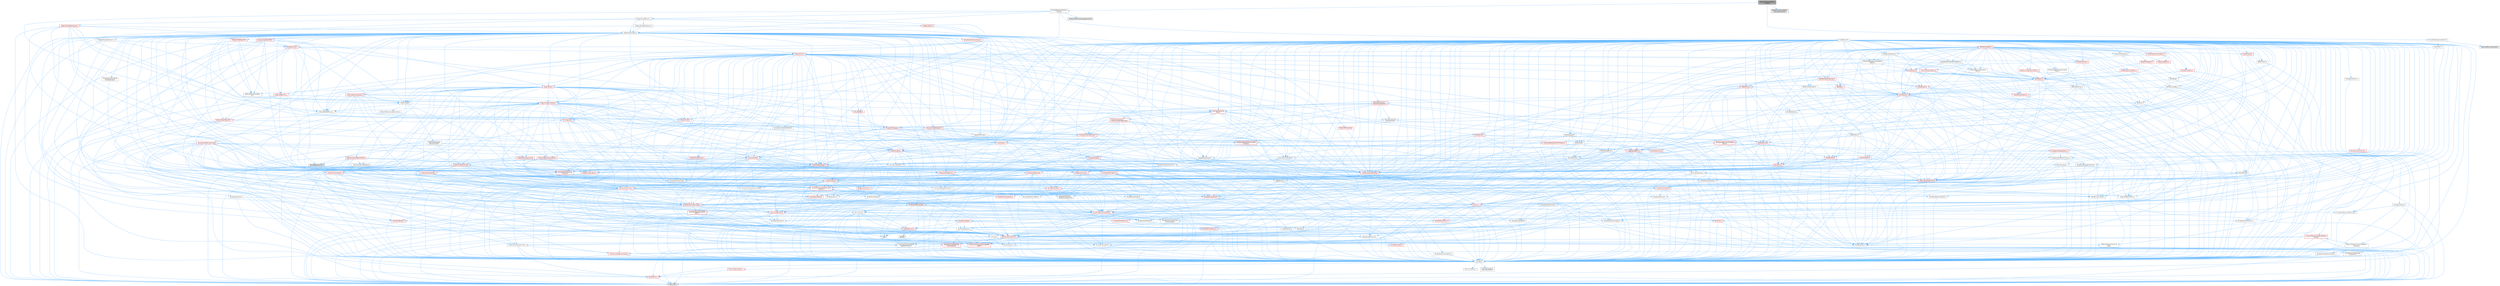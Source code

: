 digraph "BlueprintInstancedStructLibrary.h"
{
 // INTERACTIVE_SVG=YES
 // LATEX_PDF_SIZE
  bgcolor="transparent";
  edge [fontname=Helvetica,fontsize=10,labelfontname=Helvetica,labelfontsize=10];
  node [fontname=Helvetica,fontsize=10,shape=box,height=0.2,width=0.4];
  Node1 [id="Node000001",label="BlueprintInstancedStruct\lLibrary.h",height=0.2,width=0.4,color="gray40", fillcolor="grey60", style="filled", fontcolor="black",tooltip=" "];
  Node1 -> Node2 [id="edge1_Node000001_Node000002",color="steelblue1",style="solid",tooltip=" "];
  Node2 [id="Node000002",label="Kismet/BlueprintFunction\lLibrary.h",height=0.2,width=0.4,color="grey40", fillcolor="white", style="filled",URL="$d3/d94/BlueprintFunctionLibrary_8h.html",tooltip=" "];
  Node2 -> Node3 [id="edge2_Node000002_Node000003",color="steelblue1",style="solid",tooltip=" "];
  Node3 [id="Node000003",label="CoreMinimal.h",height=0.2,width=0.4,color="grey40", fillcolor="white", style="filled",URL="$d7/d67/CoreMinimal_8h.html",tooltip=" "];
  Node3 -> Node4 [id="edge3_Node000003_Node000004",color="steelblue1",style="solid",tooltip=" "];
  Node4 [id="Node000004",label="CoreTypes.h",height=0.2,width=0.4,color="grey40", fillcolor="white", style="filled",URL="$dc/dec/CoreTypes_8h.html",tooltip=" "];
  Node4 -> Node5 [id="edge4_Node000004_Node000005",color="steelblue1",style="solid",tooltip=" "];
  Node5 [id="Node000005",label="HAL/Platform.h",height=0.2,width=0.4,color="red", fillcolor="#FFF0F0", style="filled",URL="$d9/dd0/Platform_8h.html",tooltip=" "];
  Node5 -> Node8 [id="edge5_Node000005_Node000008",color="steelblue1",style="solid",tooltip=" "];
  Node8 [id="Node000008",label="type_traits",height=0.2,width=0.4,color="grey60", fillcolor="#E0E0E0", style="filled",tooltip=" "];
  Node4 -> Node15 [id="edge6_Node000004_Node000015",color="steelblue1",style="solid",tooltip=" "];
  Node15 [id="Node000015",label="ProfilingDebugging\l/UMemoryDefines.h",height=0.2,width=0.4,color="grey40", fillcolor="white", style="filled",URL="$d2/da2/UMemoryDefines_8h.html",tooltip=" "];
  Node4 -> Node16 [id="edge7_Node000004_Node000016",color="steelblue1",style="solid",tooltip=" "];
  Node16 [id="Node000016",label="Misc/CoreMiscDefines.h",height=0.2,width=0.4,color="red", fillcolor="#FFF0F0", style="filled",URL="$da/d38/CoreMiscDefines_8h.html",tooltip=" "];
  Node16 -> Node5 [id="edge8_Node000016_Node000005",color="steelblue1",style="solid",tooltip=" "];
  Node4 -> Node17 [id="edge9_Node000004_Node000017",color="steelblue1",style="solid",tooltip=" "];
  Node17 [id="Node000017",label="Misc/CoreDefines.h",height=0.2,width=0.4,color="grey40", fillcolor="white", style="filled",URL="$d3/dd2/CoreDefines_8h.html",tooltip=" "];
  Node3 -> Node18 [id="edge10_Node000003_Node000018",color="steelblue1",style="solid",tooltip=" "];
  Node18 [id="Node000018",label="CoreFwd.h",height=0.2,width=0.4,color="grey40", fillcolor="white", style="filled",URL="$d1/d1e/CoreFwd_8h.html",tooltip=" "];
  Node18 -> Node4 [id="edge11_Node000018_Node000004",color="steelblue1",style="solid",tooltip=" "];
  Node18 -> Node19 [id="edge12_Node000018_Node000019",color="steelblue1",style="solid",tooltip=" "];
  Node19 [id="Node000019",label="Containers/ContainersFwd.h",height=0.2,width=0.4,color="grey40", fillcolor="white", style="filled",URL="$d4/d0a/ContainersFwd_8h.html",tooltip=" "];
  Node19 -> Node5 [id="edge13_Node000019_Node000005",color="steelblue1",style="solid",tooltip=" "];
  Node19 -> Node4 [id="edge14_Node000019_Node000004",color="steelblue1",style="solid",tooltip=" "];
  Node19 -> Node20 [id="edge15_Node000019_Node000020",color="steelblue1",style="solid",tooltip=" "];
  Node20 [id="Node000020",label="Traits/IsContiguousContainer.h",height=0.2,width=0.4,color="red", fillcolor="#FFF0F0", style="filled",URL="$d5/d3c/IsContiguousContainer_8h.html",tooltip=" "];
  Node20 -> Node4 [id="edge16_Node000020_Node000004",color="steelblue1",style="solid",tooltip=" "];
  Node18 -> Node23 [id="edge17_Node000018_Node000023",color="steelblue1",style="solid",tooltip=" "];
  Node23 [id="Node000023",label="Math/MathFwd.h",height=0.2,width=0.4,color="grey40", fillcolor="white", style="filled",URL="$d2/d10/MathFwd_8h.html",tooltip=" "];
  Node23 -> Node5 [id="edge18_Node000023_Node000005",color="steelblue1",style="solid",tooltip=" "];
  Node18 -> Node24 [id="edge19_Node000018_Node000024",color="steelblue1",style="solid",tooltip=" "];
  Node24 [id="Node000024",label="UObject/UObjectHierarchy\lFwd.h",height=0.2,width=0.4,color="grey40", fillcolor="white", style="filled",URL="$d3/d13/UObjectHierarchyFwd_8h.html",tooltip=" "];
  Node3 -> Node24 [id="edge20_Node000003_Node000024",color="steelblue1",style="solid",tooltip=" "];
  Node3 -> Node19 [id="edge21_Node000003_Node000019",color="steelblue1",style="solid",tooltip=" "];
  Node3 -> Node25 [id="edge22_Node000003_Node000025",color="steelblue1",style="solid",tooltip=" "];
  Node25 [id="Node000025",label="Misc/VarArgs.h",height=0.2,width=0.4,color="grey40", fillcolor="white", style="filled",URL="$d5/d6f/VarArgs_8h.html",tooltip=" "];
  Node25 -> Node4 [id="edge23_Node000025_Node000004",color="steelblue1",style="solid",tooltip=" "];
  Node3 -> Node26 [id="edge24_Node000003_Node000026",color="steelblue1",style="solid",tooltip=" "];
  Node26 [id="Node000026",label="Logging/LogVerbosity.h",height=0.2,width=0.4,color="grey40", fillcolor="white", style="filled",URL="$d2/d8f/LogVerbosity_8h.html",tooltip=" "];
  Node26 -> Node4 [id="edge25_Node000026_Node000004",color="steelblue1",style="solid",tooltip=" "];
  Node3 -> Node27 [id="edge26_Node000003_Node000027",color="steelblue1",style="solid",tooltip=" "];
  Node27 [id="Node000027",label="Misc/OutputDevice.h",height=0.2,width=0.4,color="grey40", fillcolor="white", style="filled",URL="$d7/d32/OutputDevice_8h.html",tooltip=" "];
  Node27 -> Node18 [id="edge27_Node000027_Node000018",color="steelblue1",style="solid",tooltip=" "];
  Node27 -> Node4 [id="edge28_Node000027_Node000004",color="steelblue1",style="solid",tooltip=" "];
  Node27 -> Node26 [id="edge29_Node000027_Node000026",color="steelblue1",style="solid",tooltip=" "];
  Node27 -> Node25 [id="edge30_Node000027_Node000025",color="steelblue1",style="solid",tooltip=" "];
  Node27 -> Node28 [id="edge31_Node000027_Node000028",color="steelblue1",style="solid",tooltip=" "];
  Node28 [id="Node000028",label="Templates/IsArrayOrRefOf\lTypeByPredicate.h",height=0.2,width=0.4,color="grey40", fillcolor="white", style="filled",URL="$d6/da1/IsArrayOrRefOfTypeByPredicate_8h.html",tooltip=" "];
  Node28 -> Node4 [id="edge32_Node000028_Node000004",color="steelblue1",style="solid",tooltip=" "];
  Node27 -> Node29 [id="edge33_Node000027_Node000029",color="steelblue1",style="solid",tooltip=" "];
  Node29 [id="Node000029",label="Templates/IsValidVariadic\lFunctionArg.h",height=0.2,width=0.4,color="red", fillcolor="#FFF0F0", style="filled",URL="$d0/dc8/IsValidVariadicFunctionArg_8h.html",tooltip=" "];
  Node29 -> Node4 [id="edge34_Node000029_Node000004",color="steelblue1",style="solid",tooltip=" "];
  Node29 -> Node8 [id="edge35_Node000029_Node000008",color="steelblue1",style="solid",tooltip=" "];
  Node27 -> Node31 [id="edge36_Node000027_Node000031",color="steelblue1",style="solid",tooltip=" "];
  Node31 [id="Node000031",label="Traits/IsCharEncodingCompatible\lWith.h",height=0.2,width=0.4,color="red", fillcolor="#FFF0F0", style="filled",URL="$df/dd1/IsCharEncodingCompatibleWith_8h.html",tooltip=" "];
  Node31 -> Node8 [id="edge37_Node000031_Node000008",color="steelblue1",style="solid",tooltip=" "];
  Node3 -> Node33 [id="edge38_Node000003_Node000033",color="steelblue1",style="solid",tooltip=" "];
  Node33 [id="Node000033",label="HAL/PlatformCrt.h",height=0.2,width=0.4,color="red", fillcolor="#FFF0F0", style="filled",URL="$d8/d75/PlatformCrt_8h.html",tooltip=" "];
  Node33 -> Node34 [id="edge39_Node000033_Node000034",color="steelblue1",style="solid",tooltip=" "];
  Node34 [id="Node000034",label="new",height=0.2,width=0.4,color="grey60", fillcolor="#E0E0E0", style="filled",tooltip=" "];
  Node33 -> Node35 [id="edge40_Node000033_Node000035",color="steelblue1",style="solid",tooltip=" "];
  Node35 [id="Node000035",label="wchar.h",height=0.2,width=0.4,color="grey60", fillcolor="#E0E0E0", style="filled",tooltip=" "];
  Node3 -> Node43 [id="edge41_Node000003_Node000043",color="steelblue1",style="solid",tooltip=" "];
  Node43 [id="Node000043",label="HAL/PlatformMisc.h",height=0.2,width=0.4,color="red", fillcolor="#FFF0F0", style="filled",URL="$d0/df5/PlatformMisc_8h.html",tooltip=" "];
  Node43 -> Node4 [id="edge42_Node000043_Node000004",color="steelblue1",style="solid",tooltip=" "];
  Node3 -> Node62 [id="edge43_Node000003_Node000062",color="steelblue1",style="solid",tooltip=" "];
  Node62 [id="Node000062",label="Misc/AssertionMacros.h",height=0.2,width=0.4,color="red", fillcolor="#FFF0F0", style="filled",URL="$d0/dfa/AssertionMacros_8h.html",tooltip=" "];
  Node62 -> Node4 [id="edge44_Node000062_Node000004",color="steelblue1",style="solid",tooltip=" "];
  Node62 -> Node5 [id="edge45_Node000062_Node000005",color="steelblue1",style="solid",tooltip=" "];
  Node62 -> Node43 [id="edge46_Node000062_Node000043",color="steelblue1",style="solid",tooltip=" "];
  Node62 -> Node63 [id="edge47_Node000062_Node000063",color="steelblue1",style="solid",tooltip=" "];
  Node63 [id="Node000063",label="Templates/EnableIf.h",height=0.2,width=0.4,color="grey40", fillcolor="white", style="filled",URL="$d7/d60/EnableIf_8h.html",tooltip=" "];
  Node63 -> Node4 [id="edge48_Node000063_Node000004",color="steelblue1",style="solid",tooltip=" "];
  Node62 -> Node28 [id="edge49_Node000062_Node000028",color="steelblue1",style="solid",tooltip=" "];
  Node62 -> Node29 [id="edge50_Node000062_Node000029",color="steelblue1",style="solid",tooltip=" "];
  Node62 -> Node31 [id="edge51_Node000062_Node000031",color="steelblue1",style="solid",tooltip=" "];
  Node62 -> Node25 [id="edge52_Node000062_Node000025",color="steelblue1",style="solid",tooltip=" "];
  Node3 -> Node71 [id="edge53_Node000003_Node000071",color="steelblue1",style="solid",tooltip=" "];
  Node71 [id="Node000071",label="Templates/IsPointer.h",height=0.2,width=0.4,color="grey40", fillcolor="white", style="filled",URL="$d7/d05/IsPointer_8h.html",tooltip=" "];
  Node71 -> Node4 [id="edge54_Node000071_Node000004",color="steelblue1",style="solid",tooltip=" "];
  Node3 -> Node72 [id="edge55_Node000003_Node000072",color="steelblue1",style="solid",tooltip=" "];
  Node72 [id="Node000072",label="HAL/PlatformMemory.h",height=0.2,width=0.4,color="red", fillcolor="#FFF0F0", style="filled",URL="$de/d68/PlatformMemory_8h.html",tooltip=" "];
  Node72 -> Node4 [id="edge56_Node000072_Node000004",color="steelblue1",style="solid",tooltip=" "];
  Node3 -> Node55 [id="edge57_Node000003_Node000055",color="steelblue1",style="solid",tooltip=" "];
  Node55 [id="Node000055",label="HAL/PlatformAtomics.h",height=0.2,width=0.4,color="red", fillcolor="#FFF0F0", style="filled",URL="$d3/d36/PlatformAtomics_8h.html",tooltip=" "];
  Node55 -> Node4 [id="edge58_Node000055_Node000004",color="steelblue1",style="solid",tooltip=" "];
  Node3 -> Node77 [id="edge59_Node000003_Node000077",color="steelblue1",style="solid",tooltip=" "];
  Node77 [id="Node000077",label="Misc/Exec.h",height=0.2,width=0.4,color="grey40", fillcolor="white", style="filled",URL="$de/ddb/Exec_8h.html",tooltip=" "];
  Node77 -> Node4 [id="edge60_Node000077_Node000004",color="steelblue1",style="solid",tooltip=" "];
  Node77 -> Node62 [id="edge61_Node000077_Node000062",color="steelblue1",style="solid",tooltip=" "];
  Node3 -> Node78 [id="edge62_Node000003_Node000078",color="steelblue1",style="solid",tooltip=" "];
  Node78 [id="Node000078",label="HAL/MemoryBase.h",height=0.2,width=0.4,color="red", fillcolor="#FFF0F0", style="filled",URL="$d6/d9f/MemoryBase_8h.html",tooltip=" "];
  Node78 -> Node4 [id="edge63_Node000078_Node000004",color="steelblue1",style="solid",tooltip=" "];
  Node78 -> Node55 [id="edge64_Node000078_Node000055",color="steelblue1",style="solid",tooltip=" "];
  Node78 -> Node33 [id="edge65_Node000078_Node000033",color="steelblue1",style="solid",tooltip=" "];
  Node78 -> Node77 [id="edge66_Node000078_Node000077",color="steelblue1",style="solid",tooltip=" "];
  Node78 -> Node27 [id="edge67_Node000078_Node000027",color="steelblue1",style="solid",tooltip=" "];
  Node3 -> Node88 [id="edge68_Node000003_Node000088",color="steelblue1",style="solid",tooltip=" "];
  Node88 [id="Node000088",label="HAL/UnrealMemory.h",height=0.2,width=0.4,color="red", fillcolor="#FFF0F0", style="filled",URL="$d9/d96/UnrealMemory_8h.html",tooltip=" "];
  Node88 -> Node4 [id="edge69_Node000088_Node000004",color="steelblue1",style="solid",tooltip=" "];
  Node88 -> Node78 [id="edge70_Node000088_Node000078",color="steelblue1",style="solid",tooltip=" "];
  Node88 -> Node72 [id="edge71_Node000088_Node000072",color="steelblue1",style="solid",tooltip=" "];
  Node88 -> Node71 [id="edge72_Node000088_Node000071",color="steelblue1",style="solid",tooltip=" "];
  Node3 -> Node90 [id="edge73_Node000003_Node000090",color="steelblue1",style="solid",tooltip=" "];
  Node90 [id="Node000090",label="Templates/IsArithmetic.h",height=0.2,width=0.4,color="grey40", fillcolor="white", style="filled",URL="$d2/d5d/IsArithmetic_8h.html",tooltip=" "];
  Node90 -> Node4 [id="edge74_Node000090_Node000004",color="steelblue1",style="solid",tooltip=" "];
  Node3 -> Node84 [id="edge75_Node000003_Node000084",color="steelblue1",style="solid",tooltip=" "];
  Node84 [id="Node000084",label="Templates/AndOrNot.h",height=0.2,width=0.4,color="grey40", fillcolor="white", style="filled",URL="$db/d0a/AndOrNot_8h.html",tooltip=" "];
  Node84 -> Node4 [id="edge76_Node000084_Node000004",color="steelblue1",style="solid",tooltip=" "];
  Node3 -> Node91 [id="edge77_Node000003_Node000091",color="steelblue1",style="solid",tooltip=" "];
  Node91 [id="Node000091",label="Templates/IsPODType.h",height=0.2,width=0.4,color="grey40", fillcolor="white", style="filled",URL="$d7/db1/IsPODType_8h.html",tooltip=" "];
  Node91 -> Node4 [id="edge78_Node000091_Node000004",color="steelblue1",style="solid",tooltip=" "];
  Node3 -> Node92 [id="edge79_Node000003_Node000092",color="steelblue1",style="solid",tooltip=" "];
  Node92 [id="Node000092",label="Templates/IsUECoreType.h",height=0.2,width=0.4,color="grey40", fillcolor="white", style="filled",URL="$d1/db8/IsUECoreType_8h.html",tooltip=" "];
  Node92 -> Node4 [id="edge80_Node000092_Node000004",color="steelblue1",style="solid",tooltip=" "];
  Node92 -> Node8 [id="edge81_Node000092_Node000008",color="steelblue1",style="solid",tooltip=" "];
  Node3 -> Node85 [id="edge82_Node000003_Node000085",color="steelblue1",style="solid",tooltip=" "];
  Node85 [id="Node000085",label="Templates/IsTriviallyCopy\lConstructible.h",height=0.2,width=0.4,color="grey40", fillcolor="white", style="filled",URL="$d3/d78/IsTriviallyCopyConstructible_8h.html",tooltip=" "];
  Node85 -> Node4 [id="edge83_Node000085_Node000004",color="steelblue1",style="solid",tooltip=" "];
  Node85 -> Node8 [id="edge84_Node000085_Node000008",color="steelblue1",style="solid",tooltip=" "];
  Node3 -> Node93 [id="edge85_Node000003_Node000093",color="steelblue1",style="solid",tooltip=" "];
  Node93 [id="Node000093",label="Templates/UnrealTypeTraits.h",height=0.2,width=0.4,color="red", fillcolor="#FFF0F0", style="filled",URL="$d2/d2d/UnrealTypeTraits_8h.html",tooltip=" "];
  Node93 -> Node4 [id="edge86_Node000093_Node000004",color="steelblue1",style="solid",tooltip=" "];
  Node93 -> Node71 [id="edge87_Node000093_Node000071",color="steelblue1",style="solid",tooltip=" "];
  Node93 -> Node62 [id="edge88_Node000093_Node000062",color="steelblue1",style="solid",tooltip=" "];
  Node93 -> Node84 [id="edge89_Node000093_Node000084",color="steelblue1",style="solid",tooltip=" "];
  Node93 -> Node63 [id="edge90_Node000093_Node000063",color="steelblue1",style="solid",tooltip=" "];
  Node93 -> Node90 [id="edge91_Node000093_Node000090",color="steelblue1",style="solid",tooltip=" "];
  Node93 -> Node94 [id="edge92_Node000093_Node000094",color="steelblue1",style="solid",tooltip=" "];
  Node94 [id="Node000094",label="Templates/Models.h",height=0.2,width=0.4,color="red", fillcolor="#FFF0F0", style="filled",URL="$d3/d0c/Models_8h.html",tooltip=" "];
  Node93 -> Node91 [id="edge93_Node000093_Node000091",color="steelblue1",style="solid",tooltip=" "];
  Node93 -> Node92 [id="edge94_Node000093_Node000092",color="steelblue1",style="solid",tooltip=" "];
  Node93 -> Node85 [id="edge95_Node000093_Node000085",color="steelblue1",style="solid",tooltip=" "];
  Node3 -> Node63 [id="edge96_Node000003_Node000063",color="steelblue1",style="solid",tooltip=" "];
  Node3 -> Node95 [id="edge97_Node000003_Node000095",color="steelblue1",style="solid",tooltip=" "];
  Node95 [id="Node000095",label="Templates/RemoveReference.h",height=0.2,width=0.4,color="grey40", fillcolor="white", style="filled",URL="$da/dbe/RemoveReference_8h.html",tooltip=" "];
  Node95 -> Node4 [id="edge98_Node000095_Node000004",color="steelblue1",style="solid",tooltip=" "];
  Node3 -> Node96 [id="edge99_Node000003_Node000096",color="steelblue1",style="solid",tooltip=" "];
  Node96 [id="Node000096",label="Templates/IntegralConstant.h",height=0.2,width=0.4,color="grey40", fillcolor="white", style="filled",URL="$db/d1b/IntegralConstant_8h.html",tooltip=" "];
  Node96 -> Node4 [id="edge100_Node000096_Node000004",color="steelblue1",style="solid",tooltip=" "];
  Node3 -> Node97 [id="edge101_Node000003_Node000097",color="steelblue1",style="solid",tooltip=" "];
  Node97 [id="Node000097",label="Templates/IsClass.h",height=0.2,width=0.4,color="grey40", fillcolor="white", style="filled",URL="$db/dcb/IsClass_8h.html",tooltip=" "];
  Node97 -> Node4 [id="edge102_Node000097_Node000004",color="steelblue1",style="solid",tooltip=" "];
  Node3 -> Node98 [id="edge103_Node000003_Node000098",color="steelblue1",style="solid",tooltip=" "];
  Node98 [id="Node000098",label="Templates/TypeCompatible\lBytes.h",height=0.2,width=0.4,color="red", fillcolor="#FFF0F0", style="filled",URL="$df/d0a/TypeCompatibleBytes_8h.html",tooltip=" "];
  Node98 -> Node4 [id="edge104_Node000098_Node000004",color="steelblue1",style="solid",tooltip=" "];
  Node98 -> Node34 [id="edge105_Node000098_Node000034",color="steelblue1",style="solid",tooltip=" "];
  Node98 -> Node8 [id="edge106_Node000098_Node000008",color="steelblue1",style="solid",tooltip=" "];
  Node3 -> Node20 [id="edge107_Node000003_Node000020",color="steelblue1",style="solid",tooltip=" "];
  Node3 -> Node99 [id="edge108_Node000003_Node000099",color="steelblue1",style="solid",tooltip=" "];
  Node99 [id="Node000099",label="Templates/UnrealTemplate.h",height=0.2,width=0.4,color="red", fillcolor="#FFF0F0", style="filled",URL="$d4/d24/UnrealTemplate_8h.html",tooltip=" "];
  Node99 -> Node4 [id="edge109_Node000099_Node000004",color="steelblue1",style="solid",tooltip=" "];
  Node99 -> Node71 [id="edge110_Node000099_Node000071",color="steelblue1",style="solid",tooltip=" "];
  Node99 -> Node88 [id="edge111_Node000099_Node000088",color="steelblue1",style="solid",tooltip=" "];
  Node99 -> Node93 [id="edge112_Node000099_Node000093",color="steelblue1",style="solid",tooltip=" "];
  Node99 -> Node95 [id="edge113_Node000099_Node000095",color="steelblue1",style="solid",tooltip=" "];
  Node99 -> Node98 [id="edge114_Node000099_Node000098",color="steelblue1",style="solid",tooltip=" "];
  Node99 -> Node20 [id="edge115_Node000099_Node000020",color="steelblue1",style="solid",tooltip=" "];
  Node99 -> Node8 [id="edge116_Node000099_Node000008",color="steelblue1",style="solid",tooltip=" "];
  Node3 -> Node48 [id="edge117_Node000003_Node000048",color="steelblue1",style="solid",tooltip=" "];
  Node48 [id="Node000048",label="Math/NumericLimits.h",height=0.2,width=0.4,color="grey40", fillcolor="white", style="filled",URL="$df/d1b/NumericLimits_8h.html",tooltip=" "];
  Node48 -> Node4 [id="edge118_Node000048_Node000004",color="steelblue1",style="solid",tooltip=" "];
  Node3 -> Node103 [id="edge119_Node000003_Node000103",color="steelblue1",style="solid",tooltip=" "];
  Node103 [id="Node000103",label="HAL/PlatformMath.h",height=0.2,width=0.4,color="red", fillcolor="#FFF0F0", style="filled",URL="$dc/d53/PlatformMath_8h.html",tooltip=" "];
  Node103 -> Node4 [id="edge120_Node000103_Node000004",color="steelblue1",style="solid",tooltip=" "];
  Node3 -> Node86 [id="edge121_Node000003_Node000086",color="steelblue1",style="solid",tooltip=" "];
  Node86 [id="Node000086",label="Templates/IsTriviallyCopy\lAssignable.h",height=0.2,width=0.4,color="grey40", fillcolor="white", style="filled",URL="$d2/df2/IsTriviallyCopyAssignable_8h.html",tooltip=" "];
  Node86 -> Node4 [id="edge122_Node000086_Node000004",color="steelblue1",style="solid",tooltip=" "];
  Node86 -> Node8 [id="edge123_Node000086_Node000008",color="steelblue1",style="solid",tooltip=" "];
  Node3 -> Node111 [id="edge124_Node000003_Node000111",color="steelblue1",style="solid",tooltip=" "];
  Node111 [id="Node000111",label="Templates/MemoryOps.h",height=0.2,width=0.4,color="red", fillcolor="#FFF0F0", style="filled",URL="$db/dea/MemoryOps_8h.html",tooltip=" "];
  Node111 -> Node4 [id="edge125_Node000111_Node000004",color="steelblue1",style="solid",tooltip=" "];
  Node111 -> Node88 [id="edge126_Node000111_Node000088",color="steelblue1",style="solid",tooltip=" "];
  Node111 -> Node86 [id="edge127_Node000111_Node000086",color="steelblue1",style="solid",tooltip=" "];
  Node111 -> Node85 [id="edge128_Node000111_Node000085",color="steelblue1",style="solid",tooltip=" "];
  Node111 -> Node93 [id="edge129_Node000111_Node000093",color="steelblue1",style="solid",tooltip=" "];
  Node111 -> Node34 [id="edge130_Node000111_Node000034",color="steelblue1",style="solid",tooltip=" "];
  Node111 -> Node8 [id="edge131_Node000111_Node000008",color="steelblue1",style="solid",tooltip=" "];
  Node3 -> Node112 [id="edge132_Node000003_Node000112",color="steelblue1",style="solid",tooltip=" "];
  Node112 [id="Node000112",label="Containers/ContainerAllocation\lPolicies.h",height=0.2,width=0.4,color="red", fillcolor="#FFF0F0", style="filled",URL="$d7/dff/ContainerAllocationPolicies_8h.html",tooltip=" "];
  Node112 -> Node4 [id="edge133_Node000112_Node000004",color="steelblue1",style="solid",tooltip=" "];
  Node112 -> Node112 [id="edge134_Node000112_Node000112",color="steelblue1",style="solid",tooltip=" "];
  Node112 -> Node103 [id="edge135_Node000112_Node000103",color="steelblue1",style="solid",tooltip=" "];
  Node112 -> Node88 [id="edge136_Node000112_Node000088",color="steelblue1",style="solid",tooltip=" "];
  Node112 -> Node48 [id="edge137_Node000112_Node000048",color="steelblue1",style="solid",tooltip=" "];
  Node112 -> Node62 [id="edge138_Node000112_Node000062",color="steelblue1",style="solid",tooltip=" "];
  Node112 -> Node111 [id="edge139_Node000112_Node000111",color="steelblue1",style="solid",tooltip=" "];
  Node112 -> Node98 [id="edge140_Node000112_Node000098",color="steelblue1",style="solid",tooltip=" "];
  Node112 -> Node8 [id="edge141_Node000112_Node000008",color="steelblue1",style="solid",tooltip=" "];
  Node3 -> Node115 [id="edge142_Node000003_Node000115",color="steelblue1",style="solid",tooltip=" "];
  Node115 [id="Node000115",label="Templates/IsEnumClass.h",height=0.2,width=0.4,color="grey40", fillcolor="white", style="filled",URL="$d7/d15/IsEnumClass_8h.html",tooltip=" "];
  Node115 -> Node4 [id="edge143_Node000115_Node000004",color="steelblue1",style="solid",tooltip=" "];
  Node115 -> Node84 [id="edge144_Node000115_Node000084",color="steelblue1",style="solid",tooltip=" "];
  Node3 -> Node116 [id="edge145_Node000003_Node000116",color="steelblue1",style="solid",tooltip=" "];
  Node116 [id="Node000116",label="HAL/PlatformProperties.h",height=0.2,width=0.4,color="red", fillcolor="#FFF0F0", style="filled",URL="$d9/db0/PlatformProperties_8h.html",tooltip=" "];
  Node116 -> Node4 [id="edge146_Node000116_Node000004",color="steelblue1",style="solid",tooltip=" "];
  Node3 -> Node119 [id="edge147_Node000003_Node000119",color="steelblue1",style="solid",tooltip=" "];
  Node119 [id="Node000119",label="Misc/EngineVersionBase.h",height=0.2,width=0.4,color="grey40", fillcolor="white", style="filled",URL="$d5/d2b/EngineVersionBase_8h.html",tooltip=" "];
  Node119 -> Node4 [id="edge148_Node000119_Node000004",color="steelblue1",style="solid",tooltip=" "];
  Node3 -> Node120 [id="edge149_Node000003_Node000120",color="steelblue1",style="solid",tooltip=" "];
  Node120 [id="Node000120",label="Internationalization\l/TextNamespaceFwd.h",height=0.2,width=0.4,color="grey40", fillcolor="white", style="filled",URL="$d8/d97/TextNamespaceFwd_8h.html",tooltip=" "];
  Node120 -> Node4 [id="edge150_Node000120_Node000004",color="steelblue1",style="solid",tooltip=" "];
  Node3 -> Node121 [id="edge151_Node000003_Node000121",color="steelblue1",style="solid",tooltip=" "];
  Node121 [id="Node000121",label="Serialization/Archive.h",height=0.2,width=0.4,color="red", fillcolor="#FFF0F0", style="filled",URL="$d7/d3b/Archive_8h.html",tooltip=" "];
  Node121 -> Node18 [id="edge152_Node000121_Node000018",color="steelblue1",style="solid",tooltip=" "];
  Node121 -> Node4 [id="edge153_Node000121_Node000004",color="steelblue1",style="solid",tooltip=" "];
  Node121 -> Node116 [id="edge154_Node000121_Node000116",color="steelblue1",style="solid",tooltip=" "];
  Node121 -> Node120 [id="edge155_Node000121_Node000120",color="steelblue1",style="solid",tooltip=" "];
  Node121 -> Node23 [id="edge156_Node000121_Node000023",color="steelblue1",style="solid",tooltip=" "];
  Node121 -> Node62 [id="edge157_Node000121_Node000062",color="steelblue1",style="solid",tooltip=" "];
  Node121 -> Node119 [id="edge158_Node000121_Node000119",color="steelblue1",style="solid",tooltip=" "];
  Node121 -> Node25 [id="edge159_Node000121_Node000025",color="steelblue1",style="solid",tooltip=" "];
  Node121 -> Node63 [id="edge160_Node000121_Node000063",color="steelblue1",style="solid",tooltip=" "];
  Node121 -> Node28 [id="edge161_Node000121_Node000028",color="steelblue1",style="solid",tooltip=" "];
  Node121 -> Node115 [id="edge162_Node000121_Node000115",color="steelblue1",style="solid",tooltip=" "];
  Node121 -> Node108 [id="edge163_Node000121_Node000108",color="steelblue1",style="solid",tooltip=" "];
  Node108 [id="Node000108",label="Templates/IsSigned.h",height=0.2,width=0.4,color="grey40", fillcolor="white", style="filled",URL="$d8/dd8/IsSigned_8h.html",tooltip=" "];
  Node108 -> Node4 [id="edge164_Node000108_Node000004",color="steelblue1",style="solid",tooltip=" "];
  Node121 -> Node29 [id="edge165_Node000121_Node000029",color="steelblue1",style="solid",tooltip=" "];
  Node121 -> Node99 [id="edge166_Node000121_Node000099",color="steelblue1",style="solid",tooltip=" "];
  Node121 -> Node31 [id="edge167_Node000121_Node000031",color="steelblue1",style="solid",tooltip=" "];
  Node121 -> Node124 [id="edge168_Node000121_Node000124",color="steelblue1",style="solid",tooltip=" "];
  Node124 [id="Node000124",label="UObject/ObjectVersion.h",height=0.2,width=0.4,color="grey40", fillcolor="white", style="filled",URL="$da/d63/ObjectVersion_8h.html",tooltip=" "];
  Node124 -> Node4 [id="edge169_Node000124_Node000004",color="steelblue1",style="solid",tooltip=" "];
  Node3 -> Node125 [id="edge170_Node000003_Node000125",color="steelblue1",style="solid",tooltip=" "];
  Node125 [id="Node000125",label="Templates/Less.h",height=0.2,width=0.4,color="grey40", fillcolor="white", style="filled",URL="$de/dc8/Less_8h.html",tooltip=" "];
  Node125 -> Node4 [id="edge171_Node000125_Node000004",color="steelblue1",style="solid",tooltip=" "];
  Node125 -> Node99 [id="edge172_Node000125_Node000099",color="steelblue1",style="solid",tooltip=" "];
  Node3 -> Node126 [id="edge173_Node000003_Node000126",color="steelblue1",style="solid",tooltip=" "];
  Node126 [id="Node000126",label="Templates/Sorting.h",height=0.2,width=0.4,color="red", fillcolor="#FFF0F0", style="filled",URL="$d3/d9e/Sorting_8h.html",tooltip=" "];
  Node126 -> Node4 [id="edge174_Node000126_Node000004",color="steelblue1",style="solid",tooltip=" "];
  Node126 -> Node103 [id="edge175_Node000126_Node000103",color="steelblue1",style="solid",tooltip=" "];
  Node126 -> Node125 [id="edge176_Node000126_Node000125",color="steelblue1",style="solid",tooltip=" "];
  Node3 -> Node137 [id="edge177_Node000003_Node000137",color="steelblue1",style="solid",tooltip=" "];
  Node137 [id="Node000137",label="Misc/Char.h",height=0.2,width=0.4,color="red", fillcolor="#FFF0F0", style="filled",URL="$d0/d58/Char_8h.html",tooltip=" "];
  Node137 -> Node4 [id="edge178_Node000137_Node000004",color="steelblue1",style="solid",tooltip=" "];
  Node137 -> Node8 [id="edge179_Node000137_Node000008",color="steelblue1",style="solid",tooltip=" "];
  Node3 -> Node140 [id="edge180_Node000003_Node000140",color="steelblue1",style="solid",tooltip=" "];
  Node140 [id="Node000140",label="GenericPlatform/GenericPlatform\lStricmp.h",height=0.2,width=0.4,color="grey40", fillcolor="white", style="filled",URL="$d2/d86/GenericPlatformStricmp_8h.html",tooltip=" "];
  Node140 -> Node4 [id="edge181_Node000140_Node000004",color="steelblue1",style="solid",tooltip=" "];
  Node3 -> Node141 [id="edge182_Node000003_Node000141",color="steelblue1",style="solid",tooltip=" "];
  Node141 [id="Node000141",label="GenericPlatform/GenericPlatform\lString.h",height=0.2,width=0.4,color="red", fillcolor="#FFF0F0", style="filled",URL="$dd/d20/GenericPlatformString_8h.html",tooltip=" "];
  Node141 -> Node4 [id="edge183_Node000141_Node000004",color="steelblue1",style="solid",tooltip=" "];
  Node141 -> Node140 [id="edge184_Node000141_Node000140",color="steelblue1",style="solid",tooltip=" "];
  Node141 -> Node63 [id="edge185_Node000141_Node000063",color="steelblue1",style="solid",tooltip=" "];
  Node141 -> Node31 [id="edge186_Node000141_Node000031",color="steelblue1",style="solid",tooltip=" "];
  Node141 -> Node8 [id="edge187_Node000141_Node000008",color="steelblue1",style="solid",tooltip=" "];
  Node3 -> Node74 [id="edge188_Node000003_Node000074",color="steelblue1",style="solid",tooltip=" "];
  Node74 [id="Node000074",label="HAL/PlatformString.h",height=0.2,width=0.4,color="red", fillcolor="#FFF0F0", style="filled",URL="$db/db5/PlatformString_8h.html",tooltip=" "];
  Node74 -> Node4 [id="edge189_Node000074_Node000004",color="steelblue1",style="solid",tooltip=" "];
  Node3 -> Node144 [id="edge190_Node000003_Node000144",color="steelblue1",style="solid",tooltip=" "];
  Node144 [id="Node000144",label="Misc/CString.h",height=0.2,width=0.4,color="grey40", fillcolor="white", style="filled",URL="$d2/d49/CString_8h.html",tooltip=" "];
  Node144 -> Node4 [id="edge191_Node000144_Node000004",color="steelblue1",style="solid",tooltip=" "];
  Node144 -> Node33 [id="edge192_Node000144_Node000033",color="steelblue1",style="solid",tooltip=" "];
  Node144 -> Node74 [id="edge193_Node000144_Node000074",color="steelblue1",style="solid",tooltip=" "];
  Node144 -> Node62 [id="edge194_Node000144_Node000062",color="steelblue1",style="solid",tooltip=" "];
  Node144 -> Node137 [id="edge195_Node000144_Node000137",color="steelblue1",style="solid",tooltip=" "];
  Node144 -> Node25 [id="edge196_Node000144_Node000025",color="steelblue1",style="solid",tooltip=" "];
  Node144 -> Node28 [id="edge197_Node000144_Node000028",color="steelblue1",style="solid",tooltip=" "];
  Node144 -> Node29 [id="edge198_Node000144_Node000029",color="steelblue1",style="solid",tooltip=" "];
  Node144 -> Node31 [id="edge199_Node000144_Node000031",color="steelblue1",style="solid",tooltip=" "];
  Node3 -> Node145 [id="edge200_Node000003_Node000145",color="steelblue1",style="solid",tooltip=" "];
  Node145 [id="Node000145",label="Misc/Crc.h",height=0.2,width=0.4,color="red", fillcolor="#FFF0F0", style="filled",URL="$d4/dd2/Crc_8h.html",tooltip=" "];
  Node145 -> Node4 [id="edge201_Node000145_Node000004",color="steelblue1",style="solid",tooltip=" "];
  Node145 -> Node74 [id="edge202_Node000145_Node000074",color="steelblue1",style="solid",tooltip=" "];
  Node145 -> Node62 [id="edge203_Node000145_Node000062",color="steelblue1",style="solid",tooltip=" "];
  Node145 -> Node144 [id="edge204_Node000145_Node000144",color="steelblue1",style="solid",tooltip=" "];
  Node145 -> Node137 [id="edge205_Node000145_Node000137",color="steelblue1",style="solid",tooltip=" "];
  Node145 -> Node93 [id="edge206_Node000145_Node000093",color="steelblue1",style="solid",tooltip=" "];
  Node3 -> Node136 [id="edge207_Node000003_Node000136",color="steelblue1",style="solid",tooltip=" "];
  Node136 [id="Node000136",label="Math/UnrealMathUtility.h",height=0.2,width=0.4,color="red", fillcolor="#FFF0F0", style="filled",URL="$db/db8/UnrealMathUtility_8h.html",tooltip=" "];
  Node136 -> Node4 [id="edge208_Node000136_Node000004",color="steelblue1",style="solid",tooltip=" "];
  Node136 -> Node62 [id="edge209_Node000136_Node000062",color="steelblue1",style="solid",tooltip=" "];
  Node136 -> Node103 [id="edge210_Node000136_Node000103",color="steelblue1",style="solid",tooltip=" "];
  Node136 -> Node23 [id="edge211_Node000136_Node000023",color="steelblue1",style="solid",tooltip=" "];
  Node3 -> Node146 [id="edge212_Node000003_Node000146",color="steelblue1",style="solid",tooltip=" "];
  Node146 [id="Node000146",label="Containers/UnrealString.h",height=0.2,width=0.4,color="red", fillcolor="#FFF0F0", style="filled",URL="$d5/dba/UnrealString_8h.html",tooltip=" "];
  Node3 -> Node150 [id="edge213_Node000003_Node000150",color="steelblue1",style="solid",tooltip=" "];
  Node150 [id="Node000150",label="Containers/Array.h",height=0.2,width=0.4,color="red", fillcolor="#FFF0F0", style="filled",URL="$df/dd0/Array_8h.html",tooltip=" "];
  Node150 -> Node4 [id="edge214_Node000150_Node000004",color="steelblue1",style="solid",tooltip=" "];
  Node150 -> Node62 [id="edge215_Node000150_Node000062",color="steelblue1",style="solid",tooltip=" "];
  Node150 -> Node88 [id="edge216_Node000150_Node000088",color="steelblue1",style="solid",tooltip=" "];
  Node150 -> Node93 [id="edge217_Node000150_Node000093",color="steelblue1",style="solid",tooltip=" "];
  Node150 -> Node99 [id="edge218_Node000150_Node000099",color="steelblue1",style="solid",tooltip=" "];
  Node150 -> Node112 [id="edge219_Node000150_Node000112",color="steelblue1",style="solid",tooltip=" "];
  Node150 -> Node121 [id="edge220_Node000150_Node000121",color="steelblue1",style="solid",tooltip=" "];
  Node150 -> Node171 [id="edge221_Node000150_Node000171",color="steelblue1",style="solid",tooltip=" "];
  Node171 [id="Node000171",label="Concepts/GetTypeHashable.h",height=0.2,width=0.4,color="grey40", fillcolor="white", style="filled",URL="$d3/da2/GetTypeHashable_8h.html",tooltip=" "];
  Node171 -> Node4 [id="edge222_Node000171_Node000004",color="steelblue1",style="solid",tooltip=" "];
  Node171 -> Node162 [id="edge223_Node000171_Node000162",color="steelblue1",style="solid",tooltip=" "];
  Node162 [id="Node000162",label="Templates/TypeHash.h",height=0.2,width=0.4,color="red", fillcolor="#FFF0F0", style="filled",URL="$d1/d62/TypeHash_8h.html",tooltip=" "];
  Node162 -> Node4 [id="edge224_Node000162_Node000004",color="steelblue1",style="solid",tooltip=" "];
  Node162 -> Node145 [id="edge225_Node000162_Node000145",color="steelblue1",style="solid",tooltip=" "];
  Node162 -> Node8 [id="edge226_Node000162_Node000008",color="steelblue1",style="solid",tooltip=" "];
  Node150 -> Node129 [id="edge227_Node000150_Node000129",color="steelblue1",style="solid",tooltip=" "];
  Node129 [id="Node000129",label="Templates/Invoke.h",height=0.2,width=0.4,color="red", fillcolor="#FFF0F0", style="filled",URL="$d7/deb/Invoke_8h.html",tooltip=" "];
  Node129 -> Node4 [id="edge228_Node000129_Node000004",color="steelblue1",style="solid",tooltip=" "];
  Node129 -> Node99 [id="edge229_Node000129_Node000099",color="steelblue1",style="solid",tooltip=" "];
  Node129 -> Node8 [id="edge230_Node000129_Node000008",color="steelblue1",style="solid",tooltip=" "];
  Node150 -> Node125 [id="edge231_Node000150_Node000125",color="steelblue1",style="solid",tooltip=" "];
  Node150 -> Node126 [id="edge232_Node000150_Node000126",color="steelblue1",style="solid",tooltip=" "];
  Node150 -> Node173 [id="edge233_Node000150_Node000173",color="steelblue1",style="solid",tooltip=" "];
  Node173 [id="Node000173",label="Templates/AlignmentTemplates.h",height=0.2,width=0.4,color="grey40", fillcolor="white", style="filled",URL="$dd/d32/AlignmentTemplates_8h.html",tooltip=" "];
  Node173 -> Node4 [id="edge234_Node000173_Node000004",color="steelblue1",style="solid",tooltip=" "];
  Node173 -> Node82 [id="edge235_Node000173_Node000082",color="steelblue1",style="solid",tooltip=" "];
  Node82 [id="Node000082",label="Templates/IsIntegral.h",height=0.2,width=0.4,color="grey40", fillcolor="white", style="filled",URL="$da/d64/IsIntegral_8h.html",tooltip=" "];
  Node82 -> Node4 [id="edge236_Node000082_Node000004",color="steelblue1",style="solid",tooltip=" "];
  Node173 -> Node71 [id="edge237_Node000173_Node000071",color="steelblue1",style="solid",tooltip=" "];
  Node150 -> Node8 [id="edge238_Node000150_Node000008",color="steelblue1",style="solid",tooltip=" "];
  Node3 -> Node174 [id="edge239_Node000003_Node000174",color="steelblue1",style="solid",tooltip=" "];
  Node174 [id="Node000174",label="Misc/FrameNumber.h",height=0.2,width=0.4,color="grey40", fillcolor="white", style="filled",URL="$dd/dbd/FrameNumber_8h.html",tooltip=" "];
  Node174 -> Node4 [id="edge240_Node000174_Node000004",color="steelblue1",style="solid",tooltip=" "];
  Node174 -> Node48 [id="edge241_Node000174_Node000048",color="steelblue1",style="solid",tooltip=" "];
  Node174 -> Node136 [id="edge242_Node000174_Node000136",color="steelblue1",style="solid",tooltip=" "];
  Node174 -> Node63 [id="edge243_Node000174_Node000063",color="steelblue1",style="solid",tooltip=" "];
  Node174 -> Node93 [id="edge244_Node000174_Node000093",color="steelblue1",style="solid",tooltip=" "];
  Node3 -> Node175 [id="edge245_Node000003_Node000175",color="steelblue1",style="solid",tooltip=" "];
  Node175 [id="Node000175",label="Misc/Timespan.h",height=0.2,width=0.4,color="grey40", fillcolor="white", style="filled",URL="$da/dd9/Timespan_8h.html",tooltip=" "];
  Node175 -> Node4 [id="edge246_Node000175_Node000004",color="steelblue1",style="solid",tooltip=" "];
  Node175 -> Node176 [id="edge247_Node000175_Node000176",color="steelblue1",style="solid",tooltip=" "];
  Node176 [id="Node000176",label="Math/Interval.h",height=0.2,width=0.4,color="grey40", fillcolor="white", style="filled",URL="$d1/d55/Interval_8h.html",tooltip=" "];
  Node176 -> Node4 [id="edge248_Node000176_Node000004",color="steelblue1",style="solid",tooltip=" "];
  Node176 -> Node90 [id="edge249_Node000176_Node000090",color="steelblue1",style="solid",tooltip=" "];
  Node176 -> Node93 [id="edge250_Node000176_Node000093",color="steelblue1",style="solid",tooltip=" "];
  Node176 -> Node48 [id="edge251_Node000176_Node000048",color="steelblue1",style="solid",tooltip=" "];
  Node176 -> Node136 [id="edge252_Node000176_Node000136",color="steelblue1",style="solid",tooltip=" "];
  Node175 -> Node136 [id="edge253_Node000175_Node000136",color="steelblue1",style="solid",tooltip=" "];
  Node175 -> Node62 [id="edge254_Node000175_Node000062",color="steelblue1",style="solid",tooltip=" "];
  Node3 -> Node177 [id="edge255_Node000003_Node000177",color="steelblue1",style="solid",tooltip=" "];
  Node177 [id="Node000177",label="Containers/StringConv.h",height=0.2,width=0.4,color="red", fillcolor="#FFF0F0", style="filled",URL="$d3/ddf/StringConv_8h.html",tooltip=" "];
  Node177 -> Node4 [id="edge256_Node000177_Node000004",color="steelblue1",style="solid",tooltip=" "];
  Node177 -> Node62 [id="edge257_Node000177_Node000062",color="steelblue1",style="solid",tooltip=" "];
  Node177 -> Node112 [id="edge258_Node000177_Node000112",color="steelblue1",style="solid",tooltip=" "];
  Node177 -> Node150 [id="edge259_Node000177_Node000150",color="steelblue1",style="solid",tooltip=" "];
  Node177 -> Node144 [id="edge260_Node000177_Node000144",color="steelblue1",style="solid",tooltip=" "];
  Node177 -> Node178 [id="edge261_Node000177_Node000178",color="steelblue1",style="solid",tooltip=" "];
  Node178 [id="Node000178",label="Templates/IsArray.h",height=0.2,width=0.4,color="grey40", fillcolor="white", style="filled",URL="$d8/d8d/IsArray_8h.html",tooltip=" "];
  Node178 -> Node4 [id="edge262_Node000178_Node000004",color="steelblue1",style="solid",tooltip=" "];
  Node177 -> Node99 [id="edge263_Node000177_Node000099",color="steelblue1",style="solid",tooltip=" "];
  Node177 -> Node93 [id="edge264_Node000177_Node000093",color="steelblue1",style="solid",tooltip=" "];
  Node177 -> Node31 [id="edge265_Node000177_Node000031",color="steelblue1",style="solid",tooltip=" "];
  Node177 -> Node20 [id="edge266_Node000177_Node000020",color="steelblue1",style="solid",tooltip=" "];
  Node177 -> Node8 [id="edge267_Node000177_Node000008",color="steelblue1",style="solid",tooltip=" "];
  Node3 -> Node179 [id="edge268_Node000003_Node000179",color="steelblue1",style="solid",tooltip=" "];
  Node179 [id="Node000179",label="UObject/UnrealNames.h",height=0.2,width=0.4,color="red", fillcolor="#FFF0F0", style="filled",URL="$d8/db1/UnrealNames_8h.html",tooltip=" "];
  Node179 -> Node4 [id="edge269_Node000179_Node000004",color="steelblue1",style="solid",tooltip=" "];
  Node3 -> Node181 [id="edge270_Node000003_Node000181",color="steelblue1",style="solid",tooltip=" "];
  Node181 [id="Node000181",label="UObject/NameTypes.h",height=0.2,width=0.4,color="red", fillcolor="#FFF0F0", style="filled",URL="$d6/d35/NameTypes_8h.html",tooltip=" "];
  Node181 -> Node4 [id="edge271_Node000181_Node000004",color="steelblue1",style="solid",tooltip=" "];
  Node181 -> Node62 [id="edge272_Node000181_Node000062",color="steelblue1",style="solid",tooltip=" "];
  Node181 -> Node88 [id="edge273_Node000181_Node000088",color="steelblue1",style="solid",tooltip=" "];
  Node181 -> Node93 [id="edge274_Node000181_Node000093",color="steelblue1",style="solid",tooltip=" "];
  Node181 -> Node99 [id="edge275_Node000181_Node000099",color="steelblue1",style="solid",tooltip=" "];
  Node181 -> Node146 [id="edge276_Node000181_Node000146",color="steelblue1",style="solid",tooltip=" "];
  Node181 -> Node177 [id="edge277_Node000181_Node000177",color="steelblue1",style="solid",tooltip=" "];
  Node181 -> Node45 [id="edge278_Node000181_Node000045",color="steelblue1",style="solid",tooltip=" "];
  Node45 [id="Node000045",label="Containers/StringFwd.h",height=0.2,width=0.4,color="red", fillcolor="#FFF0F0", style="filled",URL="$df/d37/StringFwd_8h.html",tooltip=" "];
  Node45 -> Node4 [id="edge279_Node000045_Node000004",color="steelblue1",style="solid",tooltip=" "];
  Node45 -> Node20 [id="edge280_Node000045_Node000020",color="steelblue1",style="solid",tooltip=" "];
  Node181 -> Node179 [id="edge281_Node000181_Node000179",color="steelblue1",style="solid",tooltip=" "];
  Node3 -> Node189 [id="edge282_Node000003_Node000189",color="steelblue1",style="solid",tooltip=" "];
  Node189 [id="Node000189",label="Misc/Parse.h",height=0.2,width=0.4,color="red", fillcolor="#FFF0F0", style="filled",URL="$dc/d71/Parse_8h.html",tooltip=" "];
  Node189 -> Node45 [id="edge283_Node000189_Node000045",color="steelblue1",style="solid",tooltip=" "];
  Node189 -> Node146 [id="edge284_Node000189_Node000146",color="steelblue1",style="solid",tooltip=" "];
  Node189 -> Node4 [id="edge285_Node000189_Node000004",color="steelblue1",style="solid",tooltip=" "];
  Node189 -> Node33 [id="edge286_Node000189_Node000033",color="steelblue1",style="solid",tooltip=" "];
  Node189 -> Node50 [id="edge287_Node000189_Node000050",color="steelblue1",style="solid",tooltip=" "];
  Node50 [id="Node000050",label="Misc/EnumClassFlags.h",height=0.2,width=0.4,color="grey40", fillcolor="white", style="filled",URL="$d8/de7/EnumClassFlags_8h.html",tooltip=" "];
  Node189 -> Node190 [id="edge288_Node000189_Node000190",color="steelblue1",style="solid",tooltip=" "];
  Node190 [id="Node000190",label="Templates/Function.h",height=0.2,width=0.4,color="red", fillcolor="#FFF0F0", style="filled",URL="$df/df5/Function_8h.html",tooltip=" "];
  Node190 -> Node4 [id="edge289_Node000190_Node000004",color="steelblue1",style="solid",tooltip=" "];
  Node190 -> Node62 [id="edge290_Node000190_Node000062",color="steelblue1",style="solid",tooltip=" "];
  Node190 -> Node88 [id="edge291_Node000190_Node000088",color="steelblue1",style="solid",tooltip=" "];
  Node190 -> Node93 [id="edge292_Node000190_Node000093",color="steelblue1",style="solid",tooltip=" "];
  Node190 -> Node129 [id="edge293_Node000190_Node000129",color="steelblue1",style="solid",tooltip=" "];
  Node190 -> Node99 [id="edge294_Node000190_Node000099",color="steelblue1",style="solid",tooltip=" "];
  Node190 -> Node136 [id="edge295_Node000190_Node000136",color="steelblue1",style="solid",tooltip=" "];
  Node190 -> Node34 [id="edge296_Node000190_Node000034",color="steelblue1",style="solid",tooltip=" "];
  Node190 -> Node8 [id="edge297_Node000190_Node000008",color="steelblue1",style="solid",tooltip=" "];
  Node3 -> Node173 [id="edge298_Node000003_Node000173",color="steelblue1",style="solid",tooltip=" "];
  Node3 -> Node192 [id="edge299_Node000003_Node000192",color="steelblue1",style="solid",tooltip=" "];
  Node192 [id="Node000192",label="Misc/StructBuilder.h",height=0.2,width=0.4,color="grey40", fillcolor="white", style="filled",URL="$d9/db3/StructBuilder_8h.html",tooltip=" "];
  Node192 -> Node4 [id="edge300_Node000192_Node000004",color="steelblue1",style="solid",tooltip=" "];
  Node192 -> Node136 [id="edge301_Node000192_Node000136",color="steelblue1",style="solid",tooltip=" "];
  Node192 -> Node173 [id="edge302_Node000192_Node000173",color="steelblue1",style="solid",tooltip=" "];
  Node3 -> Node105 [id="edge303_Node000003_Node000105",color="steelblue1",style="solid",tooltip=" "];
  Node105 [id="Node000105",label="Templates/Decay.h",height=0.2,width=0.4,color="grey40", fillcolor="white", style="filled",URL="$dd/d0f/Decay_8h.html",tooltip=" "];
  Node105 -> Node4 [id="edge304_Node000105_Node000004",color="steelblue1",style="solid",tooltip=" "];
  Node105 -> Node95 [id="edge305_Node000105_Node000095",color="steelblue1",style="solid",tooltip=" "];
  Node105 -> Node8 [id="edge306_Node000105_Node000008",color="steelblue1",style="solid",tooltip=" "];
  Node3 -> Node193 [id="edge307_Node000003_Node000193",color="steelblue1",style="solid",tooltip=" "];
  Node193 [id="Node000193",label="Templates/PointerIsConvertible\lFromTo.h",height=0.2,width=0.4,color="red", fillcolor="#FFF0F0", style="filled",URL="$d6/d65/PointerIsConvertibleFromTo_8h.html",tooltip=" "];
  Node193 -> Node4 [id="edge308_Node000193_Node000004",color="steelblue1",style="solid",tooltip=" "];
  Node193 -> Node8 [id="edge309_Node000193_Node000008",color="steelblue1",style="solid",tooltip=" "];
  Node3 -> Node129 [id="edge310_Node000003_Node000129",color="steelblue1",style="solid",tooltip=" "];
  Node3 -> Node190 [id="edge311_Node000003_Node000190",color="steelblue1",style="solid",tooltip=" "];
  Node3 -> Node162 [id="edge312_Node000003_Node000162",color="steelblue1",style="solid",tooltip=" "];
  Node3 -> Node194 [id="edge313_Node000003_Node000194",color="steelblue1",style="solid",tooltip=" "];
  Node194 [id="Node000194",label="Containers/ScriptArray.h",height=0.2,width=0.4,color="red", fillcolor="#FFF0F0", style="filled",URL="$dc/daf/ScriptArray_8h.html",tooltip=" "];
  Node194 -> Node4 [id="edge314_Node000194_Node000004",color="steelblue1",style="solid",tooltip=" "];
  Node194 -> Node62 [id="edge315_Node000194_Node000062",color="steelblue1",style="solid",tooltip=" "];
  Node194 -> Node88 [id="edge316_Node000194_Node000088",color="steelblue1",style="solid",tooltip=" "];
  Node194 -> Node112 [id="edge317_Node000194_Node000112",color="steelblue1",style="solid",tooltip=" "];
  Node194 -> Node150 [id="edge318_Node000194_Node000150",color="steelblue1",style="solid",tooltip=" "];
  Node3 -> Node195 [id="edge319_Node000003_Node000195",color="steelblue1",style="solid",tooltip=" "];
  Node195 [id="Node000195",label="Containers/BitArray.h",height=0.2,width=0.4,color="red", fillcolor="#FFF0F0", style="filled",URL="$d1/de4/BitArray_8h.html",tooltip=" "];
  Node195 -> Node112 [id="edge320_Node000195_Node000112",color="steelblue1",style="solid",tooltip=" "];
  Node195 -> Node4 [id="edge321_Node000195_Node000004",color="steelblue1",style="solid",tooltip=" "];
  Node195 -> Node55 [id="edge322_Node000195_Node000055",color="steelblue1",style="solid",tooltip=" "];
  Node195 -> Node88 [id="edge323_Node000195_Node000088",color="steelblue1",style="solid",tooltip=" "];
  Node195 -> Node136 [id="edge324_Node000195_Node000136",color="steelblue1",style="solid",tooltip=" "];
  Node195 -> Node62 [id="edge325_Node000195_Node000062",color="steelblue1",style="solid",tooltip=" "];
  Node195 -> Node50 [id="edge326_Node000195_Node000050",color="steelblue1",style="solid",tooltip=" "];
  Node195 -> Node121 [id="edge327_Node000195_Node000121",color="steelblue1",style="solid",tooltip=" "];
  Node195 -> Node63 [id="edge328_Node000195_Node000063",color="steelblue1",style="solid",tooltip=" "];
  Node195 -> Node129 [id="edge329_Node000195_Node000129",color="steelblue1",style="solid",tooltip=" "];
  Node195 -> Node99 [id="edge330_Node000195_Node000099",color="steelblue1",style="solid",tooltip=" "];
  Node195 -> Node93 [id="edge331_Node000195_Node000093",color="steelblue1",style="solid",tooltip=" "];
  Node3 -> Node196 [id="edge332_Node000003_Node000196",color="steelblue1",style="solid",tooltip=" "];
  Node196 [id="Node000196",label="Containers/SparseArray.h",height=0.2,width=0.4,color="red", fillcolor="#FFF0F0", style="filled",URL="$d5/dbf/SparseArray_8h.html",tooltip=" "];
  Node196 -> Node4 [id="edge333_Node000196_Node000004",color="steelblue1",style="solid",tooltip=" "];
  Node196 -> Node62 [id="edge334_Node000196_Node000062",color="steelblue1",style="solid",tooltip=" "];
  Node196 -> Node88 [id="edge335_Node000196_Node000088",color="steelblue1",style="solid",tooltip=" "];
  Node196 -> Node93 [id="edge336_Node000196_Node000093",color="steelblue1",style="solid",tooltip=" "];
  Node196 -> Node99 [id="edge337_Node000196_Node000099",color="steelblue1",style="solid",tooltip=" "];
  Node196 -> Node112 [id="edge338_Node000196_Node000112",color="steelblue1",style="solid",tooltip=" "];
  Node196 -> Node125 [id="edge339_Node000196_Node000125",color="steelblue1",style="solid",tooltip=" "];
  Node196 -> Node150 [id="edge340_Node000196_Node000150",color="steelblue1",style="solid",tooltip=" "];
  Node196 -> Node136 [id="edge341_Node000196_Node000136",color="steelblue1",style="solid",tooltip=" "];
  Node196 -> Node194 [id="edge342_Node000196_Node000194",color="steelblue1",style="solid",tooltip=" "];
  Node196 -> Node195 [id="edge343_Node000196_Node000195",color="steelblue1",style="solid",tooltip=" "];
  Node196 -> Node197 [id="edge344_Node000196_Node000197",color="steelblue1",style="solid",tooltip=" "];
  Node197 [id="Node000197",label="Serialization/Structured\lArchive.h",height=0.2,width=0.4,color="red", fillcolor="#FFF0F0", style="filled",URL="$d9/d1e/StructuredArchive_8h.html",tooltip=" "];
  Node197 -> Node150 [id="edge345_Node000197_Node000150",color="steelblue1",style="solid",tooltip=" "];
  Node197 -> Node112 [id="edge346_Node000197_Node000112",color="steelblue1",style="solid",tooltip=" "];
  Node197 -> Node4 [id="edge347_Node000197_Node000004",color="steelblue1",style="solid",tooltip=" "];
  Node197 -> Node121 [id="edge348_Node000197_Node000121",color="steelblue1",style="solid",tooltip=" "];
  Node197 -> Node208 [id="edge349_Node000197_Node000208",color="steelblue1",style="solid",tooltip=" "];
  Node208 [id="Node000208",label="Templates/UniqueObj.h",height=0.2,width=0.4,color="grey40", fillcolor="white", style="filled",URL="$da/d95/UniqueObj_8h.html",tooltip=" "];
  Node208 -> Node4 [id="edge350_Node000208_Node000004",color="steelblue1",style="solid",tooltip=" "];
  Node208 -> Node209 [id="edge351_Node000208_Node000209",color="steelblue1",style="solid",tooltip=" "];
  Node209 [id="Node000209",label="Templates/UniquePtr.h",height=0.2,width=0.4,color="red", fillcolor="#FFF0F0", style="filled",URL="$de/d1a/UniquePtr_8h.html",tooltip=" "];
  Node209 -> Node4 [id="edge352_Node000209_Node000004",color="steelblue1",style="solid",tooltip=" "];
  Node209 -> Node99 [id="edge353_Node000209_Node000099",color="steelblue1",style="solid",tooltip=" "];
  Node209 -> Node178 [id="edge354_Node000209_Node000178",color="steelblue1",style="solid",tooltip=" "];
  Node209 -> Node210 [id="edge355_Node000209_Node000210",color="steelblue1",style="solid",tooltip=" "];
  Node210 [id="Node000210",label="Templates/RemoveExtent.h",height=0.2,width=0.4,color="grey40", fillcolor="white", style="filled",URL="$dc/de9/RemoveExtent_8h.html",tooltip=" "];
  Node210 -> Node4 [id="edge356_Node000210_Node000004",color="steelblue1",style="solid",tooltip=" "];
  Node209 -> Node8 [id="edge357_Node000209_Node000008",color="steelblue1",style="solid",tooltip=" "];
  Node196 -> Node146 [id="edge358_Node000196_Node000146",color="steelblue1",style="solid",tooltip=" "];
  Node3 -> Node212 [id="edge359_Node000003_Node000212",color="steelblue1",style="solid",tooltip=" "];
  Node212 [id="Node000212",label="Containers/Set.h",height=0.2,width=0.4,color="red", fillcolor="#FFF0F0", style="filled",URL="$d4/d45/Set_8h.html",tooltip=" "];
  Node212 -> Node112 [id="edge360_Node000212_Node000112",color="steelblue1",style="solid",tooltip=" "];
  Node212 -> Node196 [id="edge361_Node000212_Node000196",color="steelblue1",style="solid",tooltip=" "];
  Node212 -> Node19 [id="edge362_Node000212_Node000019",color="steelblue1",style="solid",tooltip=" "];
  Node212 -> Node136 [id="edge363_Node000212_Node000136",color="steelblue1",style="solid",tooltip=" "];
  Node212 -> Node62 [id="edge364_Node000212_Node000062",color="steelblue1",style="solid",tooltip=" "];
  Node212 -> Node192 [id="edge365_Node000212_Node000192",color="steelblue1",style="solid",tooltip=" "];
  Node212 -> Node197 [id="edge366_Node000212_Node000197",color="steelblue1",style="solid",tooltip=" "];
  Node212 -> Node190 [id="edge367_Node000212_Node000190",color="steelblue1",style="solid",tooltip=" "];
  Node212 -> Node126 [id="edge368_Node000212_Node000126",color="steelblue1",style="solid",tooltip=" "];
  Node212 -> Node162 [id="edge369_Node000212_Node000162",color="steelblue1",style="solid",tooltip=" "];
  Node212 -> Node99 [id="edge370_Node000212_Node000099",color="steelblue1",style="solid",tooltip=" "];
  Node212 -> Node8 [id="edge371_Node000212_Node000008",color="steelblue1",style="solid",tooltip=" "];
  Node3 -> Node215 [id="edge372_Node000003_Node000215",color="steelblue1",style="solid",tooltip=" "];
  Node215 [id="Node000215",label="Algo/Reverse.h",height=0.2,width=0.4,color="grey40", fillcolor="white", style="filled",URL="$d5/d93/Reverse_8h.html",tooltip=" "];
  Node215 -> Node4 [id="edge373_Node000215_Node000004",color="steelblue1",style="solid",tooltip=" "];
  Node215 -> Node99 [id="edge374_Node000215_Node000099",color="steelblue1",style="solid",tooltip=" "];
  Node3 -> Node216 [id="edge375_Node000003_Node000216",color="steelblue1",style="solid",tooltip=" "];
  Node216 [id="Node000216",label="Containers/Map.h",height=0.2,width=0.4,color="red", fillcolor="#FFF0F0", style="filled",URL="$df/d79/Map_8h.html",tooltip=" "];
  Node216 -> Node4 [id="edge376_Node000216_Node000004",color="steelblue1",style="solid",tooltip=" "];
  Node216 -> Node215 [id="edge377_Node000216_Node000215",color="steelblue1",style="solid",tooltip=" "];
  Node216 -> Node212 [id="edge378_Node000216_Node000212",color="steelblue1",style="solid",tooltip=" "];
  Node216 -> Node146 [id="edge379_Node000216_Node000146",color="steelblue1",style="solid",tooltip=" "];
  Node216 -> Node62 [id="edge380_Node000216_Node000062",color="steelblue1",style="solid",tooltip=" "];
  Node216 -> Node192 [id="edge381_Node000216_Node000192",color="steelblue1",style="solid",tooltip=" "];
  Node216 -> Node190 [id="edge382_Node000216_Node000190",color="steelblue1",style="solid",tooltip=" "];
  Node216 -> Node126 [id="edge383_Node000216_Node000126",color="steelblue1",style="solid",tooltip=" "];
  Node216 -> Node217 [id="edge384_Node000216_Node000217",color="steelblue1",style="solid",tooltip=" "];
  Node217 [id="Node000217",label="Templates/Tuple.h",height=0.2,width=0.4,color="red", fillcolor="#FFF0F0", style="filled",URL="$d2/d4f/Tuple_8h.html",tooltip=" "];
  Node217 -> Node4 [id="edge385_Node000217_Node000004",color="steelblue1",style="solid",tooltip=" "];
  Node217 -> Node99 [id="edge386_Node000217_Node000099",color="steelblue1",style="solid",tooltip=" "];
  Node217 -> Node218 [id="edge387_Node000217_Node000218",color="steelblue1",style="solid",tooltip=" "];
  Node218 [id="Node000218",label="Delegates/IntegerSequence.h",height=0.2,width=0.4,color="grey40", fillcolor="white", style="filled",URL="$d2/dcc/IntegerSequence_8h.html",tooltip=" "];
  Node218 -> Node4 [id="edge388_Node000218_Node000004",color="steelblue1",style="solid",tooltip=" "];
  Node217 -> Node129 [id="edge389_Node000217_Node000129",color="steelblue1",style="solid",tooltip=" "];
  Node217 -> Node197 [id="edge390_Node000217_Node000197",color="steelblue1",style="solid",tooltip=" "];
  Node217 -> Node162 [id="edge391_Node000217_Node000162",color="steelblue1",style="solid",tooltip=" "];
  Node217 -> Node8 [id="edge392_Node000217_Node000008",color="steelblue1",style="solid",tooltip=" "];
  Node216 -> Node99 [id="edge393_Node000216_Node000099",color="steelblue1",style="solid",tooltip=" "];
  Node216 -> Node93 [id="edge394_Node000216_Node000093",color="steelblue1",style="solid",tooltip=" "];
  Node216 -> Node8 [id="edge395_Node000216_Node000008",color="steelblue1",style="solid",tooltip=" "];
  Node3 -> Node220 [id="edge396_Node000003_Node000220",color="steelblue1",style="solid",tooltip=" "];
  Node220 [id="Node000220",label="Math/IntPoint.h",height=0.2,width=0.4,color="red", fillcolor="#FFF0F0", style="filled",URL="$d3/df7/IntPoint_8h.html",tooltip=" "];
  Node220 -> Node4 [id="edge397_Node000220_Node000004",color="steelblue1",style="solid",tooltip=" "];
  Node220 -> Node62 [id="edge398_Node000220_Node000062",color="steelblue1",style="solid",tooltip=" "];
  Node220 -> Node189 [id="edge399_Node000220_Node000189",color="steelblue1",style="solid",tooltip=" "];
  Node220 -> Node23 [id="edge400_Node000220_Node000023",color="steelblue1",style="solid",tooltip=" "];
  Node220 -> Node136 [id="edge401_Node000220_Node000136",color="steelblue1",style="solid",tooltip=" "];
  Node220 -> Node146 [id="edge402_Node000220_Node000146",color="steelblue1",style="solid",tooltip=" "];
  Node220 -> Node197 [id="edge403_Node000220_Node000197",color="steelblue1",style="solid",tooltip=" "];
  Node220 -> Node162 [id="edge404_Node000220_Node000162",color="steelblue1",style="solid",tooltip=" "];
  Node3 -> Node222 [id="edge405_Node000003_Node000222",color="steelblue1",style="solid",tooltip=" "];
  Node222 [id="Node000222",label="Math/IntVector.h",height=0.2,width=0.4,color="red", fillcolor="#FFF0F0", style="filled",URL="$d7/d44/IntVector_8h.html",tooltip=" "];
  Node222 -> Node4 [id="edge406_Node000222_Node000004",color="steelblue1",style="solid",tooltip=" "];
  Node222 -> Node145 [id="edge407_Node000222_Node000145",color="steelblue1",style="solid",tooltip=" "];
  Node222 -> Node189 [id="edge408_Node000222_Node000189",color="steelblue1",style="solid",tooltip=" "];
  Node222 -> Node23 [id="edge409_Node000222_Node000023",color="steelblue1",style="solid",tooltip=" "];
  Node222 -> Node136 [id="edge410_Node000222_Node000136",color="steelblue1",style="solid",tooltip=" "];
  Node222 -> Node146 [id="edge411_Node000222_Node000146",color="steelblue1",style="solid",tooltip=" "];
  Node222 -> Node197 [id="edge412_Node000222_Node000197",color="steelblue1",style="solid",tooltip=" "];
  Node3 -> Node223 [id="edge413_Node000003_Node000223",color="steelblue1",style="solid",tooltip=" "];
  Node223 [id="Node000223",label="Logging/LogCategory.h",height=0.2,width=0.4,color="grey40", fillcolor="white", style="filled",URL="$d9/d36/LogCategory_8h.html",tooltip=" "];
  Node223 -> Node4 [id="edge414_Node000223_Node000004",color="steelblue1",style="solid",tooltip=" "];
  Node223 -> Node26 [id="edge415_Node000223_Node000026",color="steelblue1",style="solid",tooltip=" "];
  Node223 -> Node181 [id="edge416_Node000223_Node000181",color="steelblue1",style="solid",tooltip=" "];
  Node3 -> Node224 [id="edge417_Node000003_Node000224",color="steelblue1",style="solid",tooltip=" "];
  Node224 [id="Node000224",label="Logging/LogMacros.h",height=0.2,width=0.4,color="red", fillcolor="#FFF0F0", style="filled",URL="$d0/d16/LogMacros_8h.html",tooltip=" "];
  Node224 -> Node146 [id="edge418_Node000224_Node000146",color="steelblue1",style="solid",tooltip=" "];
  Node224 -> Node4 [id="edge419_Node000224_Node000004",color="steelblue1",style="solid",tooltip=" "];
  Node224 -> Node223 [id="edge420_Node000224_Node000223",color="steelblue1",style="solid",tooltip=" "];
  Node224 -> Node26 [id="edge421_Node000224_Node000026",color="steelblue1",style="solid",tooltip=" "];
  Node224 -> Node62 [id="edge422_Node000224_Node000062",color="steelblue1",style="solid",tooltip=" "];
  Node224 -> Node25 [id="edge423_Node000224_Node000025",color="steelblue1",style="solid",tooltip=" "];
  Node224 -> Node63 [id="edge424_Node000224_Node000063",color="steelblue1",style="solid",tooltip=" "];
  Node224 -> Node28 [id="edge425_Node000224_Node000028",color="steelblue1",style="solid",tooltip=" "];
  Node224 -> Node29 [id="edge426_Node000224_Node000029",color="steelblue1",style="solid",tooltip=" "];
  Node224 -> Node31 [id="edge427_Node000224_Node000031",color="steelblue1",style="solid",tooltip=" "];
  Node224 -> Node8 [id="edge428_Node000224_Node000008",color="steelblue1",style="solid",tooltip=" "];
  Node3 -> Node227 [id="edge429_Node000003_Node000227",color="steelblue1",style="solid",tooltip=" "];
  Node227 [id="Node000227",label="Math/Vector2D.h",height=0.2,width=0.4,color="red", fillcolor="#FFF0F0", style="filled",URL="$d3/db0/Vector2D_8h.html",tooltip=" "];
  Node227 -> Node4 [id="edge430_Node000227_Node000004",color="steelblue1",style="solid",tooltip=" "];
  Node227 -> Node23 [id="edge431_Node000227_Node000023",color="steelblue1",style="solid",tooltip=" "];
  Node227 -> Node62 [id="edge432_Node000227_Node000062",color="steelblue1",style="solid",tooltip=" "];
  Node227 -> Node145 [id="edge433_Node000227_Node000145",color="steelblue1",style="solid",tooltip=" "];
  Node227 -> Node136 [id="edge434_Node000227_Node000136",color="steelblue1",style="solid",tooltip=" "];
  Node227 -> Node146 [id="edge435_Node000227_Node000146",color="steelblue1",style="solid",tooltip=" "];
  Node227 -> Node189 [id="edge436_Node000227_Node000189",color="steelblue1",style="solid",tooltip=" "];
  Node227 -> Node220 [id="edge437_Node000227_Node000220",color="steelblue1",style="solid",tooltip=" "];
  Node227 -> Node224 [id="edge438_Node000227_Node000224",color="steelblue1",style="solid",tooltip=" "];
  Node227 -> Node8 [id="edge439_Node000227_Node000008",color="steelblue1",style="solid",tooltip=" "];
  Node3 -> Node231 [id="edge440_Node000003_Node000231",color="steelblue1",style="solid",tooltip=" "];
  Node231 [id="Node000231",label="Math/IntRect.h",height=0.2,width=0.4,color="grey40", fillcolor="white", style="filled",URL="$d7/d53/IntRect_8h.html",tooltip=" "];
  Node231 -> Node4 [id="edge441_Node000231_Node000004",color="steelblue1",style="solid",tooltip=" "];
  Node231 -> Node23 [id="edge442_Node000231_Node000023",color="steelblue1",style="solid",tooltip=" "];
  Node231 -> Node136 [id="edge443_Node000231_Node000136",color="steelblue1",style="solid",tooltip=" "];
  Node231 -> Node146 [id="edge444_Node000231_Node000146",color="steelblue1",style="solid",tooltip=" "];
  Node231 -> Node220 [id="edge445_Node000231_Node000220",color="steelblue1",style="solid",tooltip=" "];
  Node231 -> Node227 [id="edge446_Node000231_Node000227",color="steelblue1",style="solid",tooltip=" "];
  Node3 -> Node232 [id="edge447_Node000003_Node000232",color="steelblue1",style="solid",tooltip=" "];
  Node232 [id="Node000232",label="Misc/ByteSwap.h",height=0.2,width=0.4,color="grey40", fillcolor="white", style="filled",URL="$dc/dd7/ByteSwap_8h.html",tooltip=" "];
  Node232 -> Node4 [id="edge448_Node000232_Node000004",color="steelblue1",style="solid",tooltip=" "];
  Node232 -> Node33 [id="edge449_Node000232_Node000033",color="steelblue1",style="solid",tooltip=" "];
  Node3 -> Node161 [id="edge450_Node000003_Node000161",color="steelblue1",style="solid",tooltip=" "];
  Node161 [id="Node000161",label="Containers/EnumAsByte.h",height=0.2,width=0.4,color="grey40", fillcolor="white", style="filled",URL="$d6/d9a/EnumAsByte_8h.html",tooltip=" "];
  Node161 -> Node4 [id="edge451_Node000161_Node000004",color="steelblue1",style="solid",tooltip=" "];
  Node161 -> Node91 [id="edge452_Node000161_Node000091",color="steelblue1",style="solid",tooltip=" "];
  Node161 -> Node162 [id="edge453_Node000161_Node000162",color="steelblue1",style="solid",tooltip=" "];
  Node3 -> Node233 [id="edge454_Node000003_Node000233",color="steelblue1",style="solid",tooltip=" "];
  Node233 [id="Node000233",label="HAL/PlatformTLS.h",height=0.2,width=0.4,color="red", fillcolor="#FFF0F0", style="filled",URL="$d0/def/PlatformTLS_8h.html",tooltip=" "];
  Node233 -> Node4 [id="edge455_Node000233_Node000004",color="steelblue1",style="solid",tooltip=" "];
  Node3 -> Node236 [id="edge456_Node000003_Node000236",color="steelblue1",style="solid",tooltip=" "];
  Node236 [id="Node000236",label="CoreGlobals.h",height=0.2,width=0.4,color="red", fillcolor="#FFF0F0", style="filled",URL="$d5/d8c/CoreGlobals_8h.html",tooltip=" "];
  Node236 -> Node146 [id="edge457_Node000236_Node000146",color="steelblue1",style="solid",tooltip=" "];
  Node236 -> Node4 [id="edge458_Node000236_Node000004",color="steelblue1",style="solid",tooltip=" "];
  Node236 -> Node233 [id="edge459_Node000236_Node000233",color="steelblue1",style="solid",tooltip=" "];
  Node236 -> Node224 [id="edge460_Node000236_Node000224",color="steelblue1",style="solid",tooltip=" "];
  Node236 -> Node50 [id="edge461_Node000236_Node000050",color="steelblue1",style="solid",tooltip=" "];
  Node236 -> Node27 [id="edge462_Node000236_Node000027",color="steelblue1",style="solid",tooltip=" "];
  Node236 -> Node181 [id="edge463_Node000236_Node000181",color="steelblue1",style="solid",tooltip=" "];
  Node3 -> Node237 [id="edge464_Node000003_Node000237",color="steelblue1",style="solid",tooltip=" "];
  Node237 [id="Node000237",label="Templates/SharedPointer.h",height=0.2,width=0.4,color="red", fillcolor="#FFF0F0", style="filled",URL="$d2/d17/SharedPointer_8h.html",tooltip=" "];
  Node237 -> Node4 [id="edge465_Node000237_Node000004",color="steelblue1",style="solid",tooltip=" "];
  Node237 -> Node193 [id="edge466_Node000237_Node000193",color="steelblue1",style="solid",tooltip=" "];
  Node237 -> Node62 [id="edge467_Node000237_Node000062",color="steelblue1",style="solid",tooltip=" "];
  Node237 -> Node88 [id="edge468_Node000237_Node000088",color="steelblue1",style="solid",tooltip=" "];
  Node237 -> Node150 [id="edge469_Node000237_Node000150",color="steelblue1",style="solid",tooltip=" "];
  Node237 -> Node216 [id="edge470_Node000237_Node000216",color="steelblue1",style="solid",tooltip=" "];
  Node237 -> Node236 [id="edge471_Node000237_Node000236",color="steelblue1",style="solid",tooltip=" "];
  Node3 -> Node242 [id="edge472_Node000003_Node000242",color="steelblue1",style="solid",tooltip=" "];
  Node242 [id="Node000242",label="Internationalization\l/CulturePointer.h",height=0.2,width=0.4,color="grey40", fillcolor="white", style="filled",URL="$d6/dbe/CulturePointer_8h.html",tooltip=" "];
  Node242 -> Node4 [id="edge473_Node000242_Node000004",color="steelblue1",style="solid",tooltip=" "];
  Node242 -> Node237 [id="edge474_Node000242_Node000237",color="steelblue1",style="solid",tooltip=" "];
  Node3 -> Node243 [id="edge475_Node000003_Node000243",color="steelblue1",style="solid",tooltip=" "];
  Node243 [id="Node000243",label="UObject/WeakObjectPtrTemplates.h",height=0.2,width=0.4,color="red", fillcolor="#FFF0F0", style="filled",URL="$d8/d3b/WeakObjectPtrTemplates_8h.html",tooltip=" "];
  Node243 -> Node4 [id="edge476_Node000243_Node000004",color="steelblue1",style="solid",tooltip=" "];
  Node243 -> Node216 [id="edge477_Node000243_Node000216",color="steelblue1",style="solid",tooltip=" "];
  Node243 -> Node8 [id="edge478_Node000243_Node000008",color="steelblue1",style="solid",tooltip=" "];
  Node3 -> Node246 [id="edge479_Node000003_Node000246",color="steelblue1",style="solid",tooltip=" "];
  Node246 [id="Node000246",label="Delegates/DelegateSettings.h",height=0.2,width=0.4,color="grey40", fillcolor="white", style="filled",URL="$d0/d97/DelegateSettings_8h.html",tooltip=" "];
  Node246 -> Node4 [id="edge480_Node000246_Node000004",color="steelblue1",style="solid",tooltip=" "];
  Node3 -> Node247 [id="edge481_Node000003_Node000247",color="steelblue1",style="solid",tooltip=" "];
  Node247 [id="Node000247",label="Delegates/IDelegateInstance.h",height=0.2,width=0.4,color="grey40", fillcolor="white", style="filled",URL="$d2/d10/IDelegateInstance_8h.html",tooltip=" "];
  Node247 -> Node4 [id="edge482_Node000247_Node000004",color="steelblue1",style="solid",tooltip=" "];
  Node247 -> Node162 [id="edge483_Node000247_Node000162",color="steelblue1",style="solid",tooltip=" "];
  Node247 -> Node181 [id="edge484_Node000247_Node000181",color="steelblue1",style="solid",tooltip=" "];
  Node247 -> Node246 [id="edge485_Node000247_Node000246",color="steelblue1",style="solid",tooltip=" "];
  Node3 -> Node248 [id="edge486_Node000003_Node000248",color="steelblue1",style="solid",tooltip=" "];
  Node248 [id="Node000248",label="Delegates/DelegateBase.h",height=0.2,width=0.4,color="red", fillcolor="#FFF0F0", style="filled",URL="$da/d67/DelegateBase_8h.html",tooltip=" "];
  Node248 -> Node4 [id="edge487_Node000248_Node000004",color="steelblue1",style="solid",tooltip=" "];
  Node248 -> Node112 [id="edge488_Node000248_Node000112",color="steelblue1",style="solid",tooltip=" "];
  Node248 -> Node136 [id="edge489_Node000248_Node000136",color="steelblue1",style="solid",tooltip=" "];
  Node248 -> Node181 [id="edge490_Node000248_Node000181",color="steelblue1",style="solid",tooltip=" "];
  Node248 -> Node246 [id="edge491_Node000248_Node000246",color="steelblue1",style="solid",tooltip=" "];
  Node248 -> Node247 [id="edge492_Node000248_Node000247",color="steelblue1",style="solid",tooltip=" "];
  Node3 -> Node256 [id="edge493_Node000003_Node000256",color="steelblue1",style="solid",tooltip=" "];
  Node256 [id="Node000256",label="Delegates/MulticastDelegate\lBase.h",height=0.2,width=0.4,color="red", fillcolor="#FFF0F0", style="filled",URL="$db/d16/MulticastDelegateBase_8h.html",tooltip=" "];
  Node256 -> Node4 [id="edge494_Node000256_Node000004",color="steelblue1",style="solid",tooltip=" "];
  Node256 -> Node112 [id="edge495_Node000256_Node000112",color="steelblue1",style="solid",tooltip=" "];
  Node256 -> Node150 [id="edge496_Node000256_Node000150",color="steelblue1",style="solid",tooltip=" "];
  Node256 -> Node136 [id="edge497_Node000256_Node000136",color="steelblue1",style="solid",tooltip=" "];
  Node256 -> Node247 [id="edge498_Node000256_Node000247",color="steelblue1",style="solid",tooltip=" "];
  Node256 -> Node248 [id="edge499_Node000256_Node000248",color="steelblue1",style="solid",tooltip=" "];
  Node3 -> Node218 [id="edge500_Node000003_Node000218",color="steelblue1",style="solid",tooltip=" "];
  Node3 -> Node217 [id="edge501_Node000003_Node000217",color="steelblue1",style="solid",tooltip=" "];
  Node3 -> Node257 [id="edge502_Node000003_Node000257",color="steelblue1",style="solid",tooltip=" "];
  Node257 [id="Node000257",label="UObject/ScriptDelegates.h",height=0.2,width=0.4,color="red", fillcolor="#FFF0F0", style="filled",URL="$de/d81/ScriptDelegates_8h.html",tooltip=" "];
  Node257 -> Node150 [id="edge503_Node000257_Node000150",color="steelblue1",style="solid",tooltip=" "];
  Node257 -> Node112 [id="edge504_Node000257_Node000112",color="steelblue1",style="solid",tooltip=" "];
  Node257 -> Node146 [id="edge505_Node000257_Node000146",color="steelblue1",style="solid",tooltip=" "];
  Node257 -> Node258 [id="edge506_Node000257_Node000258",color="steelblue1",style="solid",tooltip=" "];
  Node258 [id="Node000258",label="PropertyPortFlags.h",height=0.2,width=0.4,color="grey40", fillcolor="white", style="filled",URL="$db/d3e/PropertyPortFlags_8h.html",tooltip=" "];
  Node258 -> Node4 [id="edge507_Node000258_Node000004",color="steelblue1",style="solid",tooltip=" "];
  Node257 -> Node62 [id="edge508_Node000257_Node000062",color="steelblue1",style="solid",tooltip=" "];
  Node257 -> Node237 [id="edge509_Node000257_Node000237",color="steelblue1",style="solid",tooltip=" "];
  Node257 -> Node162 [id="edge510_Node000257_Node000162",color="steelblue1",style="solid",tooltip=" "];
  Node257 -> Node93 [id="edge511_Node000257_Node000093",color="steelblue1",style="solid",tooltip=" "];
  Node257 -> Node181 [id="edge512_Node000257_Node000181",color="steelblue1",style="solid",tooltip=" "];
  Node3 -> Node259 [id="edge513_Node000003_Node000259",color="steelblue1",style="solid",tooltip=" "];
  Node259 [id="Node000259",label="Delegates/Delegate.h",height=0.2,width=0.4,color="red", fillcolor="#FFF0F0", style="filled",URL="$d4/d80/Delegate_8h.html",tooltip=" "];
  Node259 -> Node4 [id="edge514_Node000259_Node000004",color="steelblue1",style="solid",tooltip=" "];
  Node259 -> Node62 [id="edge515_Node000259_Node000062",color="steelblue1",style="solid",tooltip=" "];
  Node259 -> Node181 [id="edge516_Node000259_Node000181",color="steelblue1",style="solid",tooltip=" "];
  Node259 -> Node237 [id="edge517_Node000259_Node000237",color="steelblue1",style="solid",tooltip=" "];
  Node259 -> Node243 [id="edge518_Node000259_Node000243",color="steelblue1",style="solid",tooltip=" "];
  Node259 -> Node256 [id="edge519_Node000259_Node000256",color="steelblue1",style="solid",tooltip=" "];
  Node259 -> Node218 [id="edge520_Node000259_Node000218",color="steelblue1",style="solid",tooltip=" "];
  Node3 -> Node264 [id="edge521_Node000003_Node000264",color="steelblue1",style="solid",tooltip=" "];
  Node264 [id="Node000264",label="Internationalization\l/TextLocalizationManager.h",height=0.2,width=0.4,color="red", fillcolor="#FFF0F0", style="filled",URL="$d5/d2e/TextLocalizationManager_8h.html",tooltip=" "];
  Node264 -> Node150 [id="edge522_Node000264_Node000150",color="steelblue1",style="solid",tooltip=" "];
  Node264 -> Node188 [id="edge523_Node000264_Node000188",color="steelblue1",style="solid",tooltip=" "];
  Node188 [id="Node000188",label="Containers/ArrayView.h",height=0.2,width=0.4,color="red", fillcolor="#FFF0F0", style="filled",URL="$d7/df4/ArrayView_8h.html",tooltip=" "];
  Node188 -> Node4 [id="edge524_Node000188_Node000004",color="steelblue1",style="solid",tooltip=" "];
  Node188 -> Node19 [id="edge525_Node000188_Node000019",color="steelblue1",style="solid",tooltip=" "];
  Node188 -> Node62 [id="edge526_Node000188_Node000062",color="steelblue1",style="solid",tooltip=" "];
  Node188 -> Node129 [id="edge527_Node000188_Node000129",color="steelblue1",style="solid",tooltip=" "];
  Node188 -> Node93 [id="edge528_Node000188_Node000093",color="steelblue1",style="solid",tooltip=" "];
  Node188 -> Node150 [id="edge529_Node000188_Node000150",color="steelblue1",style="solid",tooltip=" "];
  Node188 -> Node136 [id="edge530_Node000188_Node000136",color="steelblue1",style="solid",tooltip=" "];
  Node188 -> Node8 [id="edge531_Node000188_Node000008",color="steelblue1",style="solid",tooltip=" "];
  Node264 -> Node112 [id="edge532_Node000264_Node000112",color="steelblue1",style="solid",tooltip=" "];
  Node264 -> Node216 [id="edge533_Node000264_Node000216",color="steelblue1",style="solid",tooltip=" "];
  Node264 -> Node212 [id="edge534_Node000264_Node000212",color="steelblue1",style="solid",tooltip=" "];
  Node264 -> Node146 [id="edge535_Node000264_Node000146",color="steelblue1",style="solid",tooltip=" "];
  Node264 -> Node4 [id="edge536_Node000264_Node000004",color="steelblue1",style="solid",tooltip=" "];
  Node264 -> Node259 [id="edge537_Node000264_Node000259",color="steelblue1",style="solid",tooltip=" "];
  Node264 -> Node145 [id="edge538_Node000264_Node000145",color="steelblue1",style="solid",tooltip=" "];
  Node264 -> Node50 [id="edge539_Node000264_Node000050",color="steelblue1",style="solid",tooltip=" "];
  Node264 -> Node190 [id="edge540_Node000264_Node000190",color="steelblue1",style="solid",tooltip=" "];
  Node264 -> Node237 [id="edge541_Node000264_Node000237",color="steelblue1",style="solid",tooltip=" "];
  Node3 -> Node205 [id="edge542_Node000003_Node000205",color="steelblue1",style="solid",tooltip=" "];
  Node205 [id="Node000205",label="Misc/Optional.h",height=0.2,width=0.4,color="red", fillcolor="#FFF0F0", style="filled",URL="$d2/dae/Optional_8h.html",tooltip=" "];
  Node205 -> Node4 [id="edge543_Node000205_Node000004",color="steelblue1",style="solid",tooltip=" "];
  Node205 -> Node62 [id="edge544_Node000205_Node000062",color="steelblue1",style="solid",tooltip=" "];
  Node205 -> Node111 [id="edge545_Node000205_Node000111",color="steelblue1",style="solid",tooltip=" "];
  Node205 -> Node99 [id="edge546_Node000205_Node000099",color="steelblue1",style="solid",tooltip=" "];
  Node205 -> Node121 [id="edge547_Node000205_Node000121",color="steelblue1",style="solid",tooltip=" "];
  Node3 -> Node178 [id="edge548_Node000003_Node000178",color="steelblue1",style="solid",tooltip=" "];
  Node3 -> Node210 [id="edge549_Node000003_Node000210",color="steelblue1",style="solid",tooltip=" "];
  Node3 -> Node209 [id="edge550_Node000003_Node000209",color="steelblue1",style="solid",tooltip=" "];
  Node3 -> Node271 [id="edge551_Node000003_Node000271",color="steelblue1",style="solid",tooltip=" "];
  Node271 [id="Node000271",label="Internationalization\l/Text.h",height=0.2,width=0.4,color="red", fillcolor="#FFF0F0", style="filled",URL="$d6/d35/Text_8h.html",tooltip=" "];
  Node271 -> Node4 [id="edge552_Node000271_Node000004",color="steelblue1",style="solid",tooltip=" "];
  Node271 -> Node55 [id="edge553_Node000271_Node000055",color="steelblue1",style="solid",tooltip=" "];
  Node271 -> Node62 [id="edge554_Node000271_Node000062",color="steelblue1",style="solid",tooltip=" "];
  Node271 -> Node50 [id="edge555_Node000271_Node000050",color="steelblue1",style="solid",tooltip=" "];
  Node271 -> Node93 [id="edge556_Node000271_Node000093",color="steelblue1",style="solid",tooltip=" "];
  Node271 -> Node150 [id="edge557_Node000271_Node000150",color="steelblue1",style="solid",tooltip=" "];
  Node271 -> Node146 [id="edge558_Node000271_Node000146",color="steelblue1",style="solid",tooltip=" "];
  Node271 -> Node161 [id="edge559_Node000271_Node000161",color="steelblue1",style="solid",tooltip=" "];
  Node271 -> Node237 [id="edge560_Node000271_Node000237",color="steelblue1",style="solid",tooltip=" "];
  Node271 -> Node242 [id="edge561_Node000271_Node000242",color="steelblue1",style="solid",tooltip=" "];
  Node271 -> Node264 [id="edge562_Node000271_Node000264",color="steelblue1",style="solid",tooltip=" "];
  Node271 -> Node205 [id="edge563_Node000271_Node000205",color="steelblue1",style="solid",tooltip=" "];
  Node271 -> Node209 [id="edge564_Node000271_Node000209",color="steelblue1",style="solid",tooltip=" "];
  Node271 -> Node8 [id="edge565_Node000271_Node000008",color="steelblue1",style="solid",tooltip=" "];
  Node3 -> Node208 [id="edge566_Node000003_Node000208",color="steelblue1",style="solid",tooltip=" "];
  Node3 -> Node277 [id="edge567_Node000003_Node000277",color="steelblue1",style="solid",tooltip=" "];
  Node277 [id="Node000277",label="Internationalization\l/Internationalization.h",height=0.2,width=0.4,color="red", fillcolor="#FFF0F0", style="filled",URL="$da/de4/Internationalization_8h.html",tooltip=" "];
  Node277 -> Node150 [id="edge568_Node000277_Node000150",color="steelblue1",style="solid",tooltip=" "];
  Node277 -> Node146 [id="edge569_Node000277_Node000146",color="steelblue1",style="solid",tooltip=" "];
  Node277 -> Node4 [id="edge570_Node000277_Node000004",color="steelblue1",style="solid",tooltip=" "];
  Node277 -> Node259 [id="edge571_Node000277_Node000259",color="steelblue1",style="solid",tooltip=" "];
  Node277 -> Node242 [id="edge572_Node000277_Node000242",color="steelblue1",style="solid",tooltip=" "];
  Node277 -> Node271 [id="edge573_Node000277_Node000271",color="steelblue1",style="solid",tooltip=" "];
  Node277 -> Node237 [id="edge574_Node000277_Node000237",color="steelblue1",style="solid",tooltip=" "];
  Node277 -> Node217 [id="edge575_Node000277_Node000217",color="steelblue1",style="solid",tooltip=" "];
  Node277 -> Node208 [id="edge576_Node000277_Node000208",color="steelblue1",style="solid",tooltip=" "];
  Node277 -> Node181 [id="edge577_Node000277_Node000181",color="steelblue1",style="solid",tooltip=" "];
  Node3 -> Node278 [id="edge578_Node000003_Node000278",color="steelblue1",style="solid",tooltip=" "];
  Node278 [id="Node000278",label="Math/Vector.h",height=0.2,width=0.4,color="red", fillcolor="#FFF0F0", style="filled",URL="$d6/dbe/Vector_8h.html",tooltip=" "];
  Node278 -> Node4 [id="edge579_Node000278_Node000004",color="steelblue1",style="solid",tooltip=" "];
  Node278 -> Node62 [id="edge580_Node000278_Node000062",color="steelblue1",style="solid",tooltip=" "];
  Node278 -> Node23 [id="edge581_Node000278_Node000023",color="steelblue1",style="solid",tooltip=" "];
  Node278 -> Node48 [id="edge582_Node000278_Node000048",color="steelblue1",style="solid",tooltip=" "];
  Node278 -> Node145 [id="edge583_Node000278_Node000145",color="steelblue1",style="solid",tooltip=" "];
  Node278 -> Node136 [id="edge584_Node000278_Node000136",color="steelblue1",style="solid",tooltip=" "];
  Node278 -> Node146 [id="edge585_Node000278_Node000146",color="steelblue1",style="solid",tooltip=" "];
  Node278 -> Node189 [id="edge586_Node000278_Node000189",color="steelblue1",style="solid",tooltip=" "];
  Node278 -> Node220 [id="edge587_Node000278_Node000220",color="steelblue1",style="solid",tooltip=" "];
  Node278 -> Node224 [id="edge588_Node000278_Node000224",color="steelblue1",style="solid",tooltip=" "];
  Node278 -> Node227 [id="edge589_Node000278_Node000227",color="steelblue1",style="solid",tooltip=" "];
  Node278 -> Node232 [id="edge590_Node000278_Node000232",color="steelblue1",style="solid",tooltip=" "];
  Node278 -> Node271 [id="edge591_Node000278_Node000271",color="steelblue1",style="solid",tooltip=" "];
  Node278 -> Node277 [id="edge592_Node000278_Node000277",color="steelblue1",style="solid",tooltip=" "];
  Node278 -> Node222 [id="edge593_Node000278_Node000222",color="steelblue1",style="solid",tooltip=" "];
  Node278 -> Node281 [id="edge594_Node000278_Node000281",color="steelblue1",style="solid",tooltip=" "];
  Node281 [id="Node000281",label="Math/Axis.h",height=0.2,width=0.4,color="grey40", fillcolor="white", style="filled",URL="$dd/dbb/Axis_8h.html",tooltip=" "];
  Node281 -> Node4 [id="edge595_Node000281_Node000004",color="steelblue1",style="solid",tooltip=" "];
  Node278 -> Node124 [id="edge596_Node000278_Node000124",color="steelblue1",style="solid",tooltip=" "];
  Node278 -> Node8 [id="edge597_Node000278_Node000008",color="steelblue1",style="solid",tooltip=" "];
  Node3 -> Node282 [id="edge598_Node000003_Node000282",color="steelblue1",style="solid",tooltip=" "];
  Node282 [id="Node000282",label="Math/Vector4.h",height=0.2,width=0.4,color="red", fillcolor="#FFF0F0", style="filled",URL="$d7/d36/Vector4_8h.html",tooltip=" "];
  Node282 -> Node4 [id="edge599_Node000282_Node000004",color="steelblue1",style="solid",tooltip=" "];
  Node282 -> Node145 [id="edge600_Node000282_Node000145",color="steelblue1",style="solid",tooltip=" "];
  Node282 -> Node23 [id="edge601_Node000282_Node000023",color="steelblue1",style="solid",tooltip=" "];
  Node282 -> Node136 [id="edge602_Node000282_Node000136",color="steelblue1",style="solid",tooltip=" "];
  Node282 -> Node146 [id="edge603_Node000282_Node000146",color="steelblue1",style="solid",tooltip=" "];
  Node282 -> Node189 [id="edge604_Node000282_Node000189",color="steelblue1",style="solid",tooltip=" "];
  Node282 -> Node224 [id="edge605_Node000282_Node000224",color="steelblue1",style="solid",tooltip=" "];
  Node282 -> Node227 [id="edge606_Node000282_Node000227",color="steelblue1",style="solid",tooltip=" "];
  Node282 -> Node278 [id="edge607_Node000282_Node000278",color="steelblue1",style="solid",tooltip=" "];
  Node282 -> Node8 [id="edge608_Node000282_Node000008",color="steelblue1",style="solid",tooltip=" "];
  Node3 -> Node283 [id="edge609_Node000003_Node000283",color="steelblue1",style="solid",tooltip=" "];
  Node283 [id="Node000283",label="Math/VectorRegister.h",height=0.2,width=0.4,color="red", fillcolor="#FFF0F0", style="filled",URL="$da/d8b/VectorRegister_8h.html",tooltip=" "];
  Node283 -> Node4 [id="edge610_Node000283_Node000004",color="steelblue1",style="solid",tooltip=" "];
  Node283 -> Node136 [id="edge611_Node000283_Node000136",color="steelblue1",style="solid",tooltip=" "];
  Node3 -> Node288 [id="edge612_Node000003_Node000288",color="steelblue1",style="solid",tooltip=" "];
  Node288 [id="Node000288",label="Math/TwoVectors.h",height=0.2,width=0.4,color="grey40", fillcolor="white", style="filled",URL="$d4/db4/TwoVectors_8h.html",tooltip=" "];
  Node288 -> Node4 [id="edge613_Node000288_Node000004",color="steelblue1",style="solid",tooltip=" "];
  Node288 -> Node62 [id="edge614_Node000288_Node000062",color="steelblue1",style="solid",tooltip=" "];
  Node288 -> Node136 [id="edge615_Node000288_Node000136",color="steelblue1",style="solid",tooltip=" "];
  Node288 -> Node146 [id="edge616_Node000288_Node000146",color="steelblue1",style="solid",tooltip=" "];
  Node288 -> Node278 [id="edge617_Node000288_Node000278",color="steelblue1",style="solid",tooltip=" "];
  Node3 -> Node289 [id="edge618_Node000003_Node000289",color="steelblue1",style="solid",tooltip=" "];
  Node289 [id="Node000289",label="Math/Edge.h",height=0.2,width=0.4,color="grey40", fillcolor="white", style="filled",URL="$d5/de0/Edge_8h.html",tooltip=" "];
  Node289 -> Node4 [id="edge619_Node000289_Node000004",color="steelblue1",style="solid",tooltip=" "];
  Node289 -> Node278 [id="edge620_Node000289_Node000278",color="steelblue1",style="solid",tooltip=" "];
  Node3 -> Node124 [id="edge621_Node000003_Node000124",color="steelblue1",style="solid",tooltip=" "];
  Node3 -> Node290 [id="edge622_Node000003_Node000290",color="steelblue1",style="solid",tooltip=" "];
  Node290 [id="Node000290",label="Math/CapsuleShape.h",height=0.2,width=0.4,color="grey40", fillcolor="white", style="filled",URL="$d3/d36/CapsuleShape_8h.html",tooltip=" "];
  Node290 -> Node4 [id="edge623_Node000290_Node000004",color="steelblue1",style="solid",tooltip=" "];
  Node290 -> Node278 [id="edge624_Node000290_Node000278",color="steelblue1",style="solid",tooltip=" "];
  Node3 -> Node291 [id="edge625_Node000003_Node000291",color="steelblue1",style="solid",tooltip=" "];
  Node291 [id="Node000291",label="Math/Rotator.h",height=0.2,width=0.4,color="red", fillcolor="#FFF0F0", style="filled",URL="$d8/d3a/Rotator_8h.html",tooltip=" "];
  Node291 -> Node4 [id="edge626_Node000291_Node000004",color="steelblue1",style="solid",tooltip=" "];
  Node291 -> Node23 [id="edge627_Node000291_Node000023",color="steelblue1",style="solid",tooltip=" "];
  Node291 -> Node136 [id="edge628_Node000291_Node000136",color="steelblue1",style="solid",tooltip=" "];
  Node291 -> Node146 [id="edge629_Node000291_Node000146",color="steelblue1",style="solid",tooltip=" "];
  Node291 -> Node189 [id="edge630_Node000291_Node000189",color="steelblue1",style="solid",tooltip=" "];
  Node291 -> Node224 [id="edge631_Node000291_Node000224",color="steelblue1",style="solid",tooltip=" "];
  Node291 -> Node278 [id="edge632_Node000291_Node000278",color="steelblue1",style="solid",tooltip=" "];
  Node291 -> Node283 [id="edge633_Node000291_Node000283",color="steelblue1",style="solid",tooltip=" "];
  Node291 -> Node124 [id="edge634_Node000291_Node000124",color="steelblue1",style="solid",tooltip=" "];
  Node3 -> Node292 [id="edge635_Node000003_Node000292",color="steelblue1",style="solid",tooltip=" "];
  Node292 [id="Node000292",label="Misc/DateTime.h",height=0.2,width=0.4,color="grey40", fillcolor="white", style="filled",URL="$d1/de9/DateTime_8h.html",tooltip=" "];
  Node292 -> Node45 [id="edge636_Node000292_Node000045",color="steelblue1",style="solid",tooltip=" "];
  Node292 -> Node146 [id="edge637_Node000292_Node000146",color="steelblue1",style="solid",tooltip=" "];
  Node292 -> Node4 [id="edge638_Node000292_Node000004",color="steelblue1",style="solid",tooltip=" "];
  Node292 -> Node175 [id="edge639_Node000292_Node000175",color="steelblue1",style="solid",tooltip=" "];
  Node292 -> Node121 [id="edge640_Node000292_Node000121",color="steelblue1",style="solid",tooltip=" "];
  Node292 -> Node197 [id="edge641_Node000292_Node000197",color="steelblue1",style="solid",tooltip=" "];
  Node292 -> Node162 [id="edge642_Node000292_Node000162",color="steelblue1",style="solid",tooltip=" "];
  Node3 -> Node293 [id="edge643_Node000003_Node000293",color="steelblue1",style="solid",tooltip=" "];
  Node293 [id="Node000293",label="Math/RangeBound.h",height=0.2,width=0.4,color="grey40", fillcolor="white", style="filled",URL="$d7/dd8/RangeBound_8h.html",tooltip=" "];
  Node293 -> Node4 [id="edge644_Node000293_Node000004",color="steelblue1",style="solid",tooltip=" "];
  Node293 -> Node62 [id="edge645_Node000293_Node000062",color="steelblue1",style="solid",tooltip=" "];
  Node293 -> Node162 [id="edge646_Node000293_Node000162",color="steelblue1",style="solid",tooltip=" "];
  Node293 -> Node161 [id="edge647_Node000293_Node000161",color="steelblue1",style="solid",tooltip=" "];
  Node293 -> Node174 [id="edge648_Node000293_Node000174",color="steelblue1",style="solid",tooltip=" "];
  Node293 -> Node292 [id="edge649_Node000293_Node000292",color="steelblue1",style="solid",tooltip=" "];
  Node3 -> Node294 [id="edge650_Node000003_Node000294",color="steelblue1",style="solid",tooltip=" "];
  Node294 [id="Node000294",label="Misc/AutomationEvent.h",height=0.2,width=0.4,color="red", fillcolor="#FFF0F0", style="filled",URL="$d1/d26/AutomationEvent_8h.html",tooltip=" "];
  Node294 -> Node4 [id="edge651_Node000294_Node000004",color="steelblue1",style="solid",tooltip=" "];
  Node294 -> Node292 [id="edge652_Node000294_Node000292",color="steelblue1",style="solid",tooltip=" "];
  Node3 -> Node295 [id="edge653_Node000003_Node000295",color="steelblue1",style="solid",tooltip=" "];
  Node295 [id="Node000295",label="Math/Range.h",height=0.2,width=0.4,color="grey40", fillcolor="white", style="filled",URL="$d9/db6/Range_8h.html",tooltip=" "];
  Node295 -> Node4 [id="edge654_Node000295_Node000004",color="steelblue1",style="solid",tooltip=" "];
  Node295 -> Node150 [id="edge655_Node000295_Node000150",color="steelblue1",style="solid",tooltip=" "];
  Node295 -> Node62 [id="edge656_Node000295_Node000062",color="steelblue1",style="solid",tooltip=" "];
  Node295 -> Node292 [id="edge657_Node000295_Node000292",color="steelblue1",style="solid",tooltip=" "];
  Node295 -> Node293 [id="edge658_Node000295_Node000293",color="steelblue1",style="solid",tooltip=" "];
  Node295 -> Node174 [id="edge659_Node000295_Node000174",color="steelblue1",style="solid",tooltip=" "];
  Node295 -> Node121 [id="edge660_Node000295_Node000121",color="steelblue1",style="solid",tooltip=" "];
  Node3 -> Node296 [id="edge661_Node000003_Node000296",color="steelblue1",style="solid",tooltip=" "];
  Node296 [id="Node000296",label="Math/RangeSet.h",height=0.2,width=0.4,color="grey40", fillcolor="white", style="filled",URL="$dc/d21/RangeSet_8h.html",tooltip=" "];
  Node296 -> Node4 [id="edge662_Node000296_Node000004",color="steelblue1",style="solid",tooltip=" "];
  Node296 -> Node150 [id="edge663_Node000296_Node000150",color="steelblue1",style="solid",tooltip=" "];
  Node296 -> Node295 [id="edge664_Node000296_Node000295",color="steelblue1",style="solid",tooltip=" "];
  Node296 -> Node121 [id="edge665_Node000296_Node000121",color="steelblue1",style="solid",tooltip=" "];
  Node3 -> Node176 [id="edge666_Node000003_Node000176",color="steelblue1",style="solid",tooltip=" "];
  Node3 -> Node297 [id="edge667_Node000003_Node000297",color="steelblue1",style="solid",tooltip=" "];
  Node297 [id="Node000297",label="Math/Box.h",height=0.2,width=0.4,color="red", fillcolor="#FFF0F0", style="filled",URL="$de/d0f/Box_8h.html",tooltip=" "];
  Node297 -> Node4 [id="edge668_Node000297_Node000004",color="steelblue1",style="solid",tooltip=" "];
  Node297 -> Node62 [id="edge669_Node000297_Node000062",color="steelblue1",style="solid",tooltip=" "];
  Node297 -> Node23 [id="edge670_Node000297_Node000023",color="steelblue1",style="solid",tooltip=" "];
  Node297 -> Node136 [id="edge671_Node000297_Node000136",color="steelblue1",style="solid",tooltip=" "];
  Node297 -> Node146 [id="edge672_Node000297_Node000146",color="steelblue1",style="solid",tooltip=" "];
  Node297 -> Node278 [id="edge673_Node000297_Node000278",color="steelblue1",style="solid",tooltip=" "];
  Node3 -> Node307 [id="edge674_Node000003_Node000307",color="steelblue1",style="solid",tooltip=" "];
  Node307 [id="Node000307",label="Math/Box2D.h",height=0.2,width=0.4,color="red", fillcolor="#FFF0F0", style="filled",URL="$d3/d1c/Box2D_8h.html",tooltip=" "];
  Node307 -> Node150 [id="edge675_Node000307_Node000150",color="steelblue1",style="solid",tooltip=" "];
  Node307 -> Node146 [id="edge676_Node000307_Node000146",color="steelblue1",style="solid",tooltip=" "];
  Node307 -> Node4 [id="edge677_Node000307_Node000004",color="steelblue1",style="solid",tooltip=" "];
  Node307 -> Node23 [id="edge678_Node000307_Node000023",color="steelblue1",style="solid",tooltip=" "];
  Node307 -> Node136 [id="edge679_Node000307_Node000136",color="steelblue1",style="solid",tooltip=" "];
  Node307 -> Node227 [id="edge680_Node000307_Node000227",color="steelblue1",style="solid",tooltip=" "];
  Node307 -> Node62 [id="edge681_Node000307_Node000062",color="steelblue1",style="solid",tooltip=" "];
  Node307 -> Node121 [id="edge682_Node000307_Node000121",color="steelblue1",style="solid",tooltip=" "];
  Node307 -> Node92 [id="edge683_Node000307_Node000092",color="steelblue1",style="solid",tooltip=" "];
  Node307 -> Node93 [id="edge684_Node000307_Node000093",color="steelblue1",style="solid",tooltip=" "];
  Node307 -> Node181 [id="edge685_Node000307_Node000181",color="steelblue1",style="solid",tooltip=" "];
  Node307 -> Node179 [id="edge686_Node000307_Node000179",color="steelblue1",style="solid",tooltip=" "];
  Node3 -> Node308 [id="edge687_Node000003_Node000308",color="steelblue1",style="solid",tooltip=" "];
  Node308 [id="Node000308",label="Math/BoxSphereBounds.h",height=0.2,width=0.4,color="red", fillcolor="#FFF0F0", style="filled",URL="$d3/d0a/BoxSphereBounds_8h.html",tooltip=" "];
  Node308 -> Node4 [id="edge688_Node000308_Node000004",color="steelblue1",style="solid",tooltip=" "];
  Node308 -> Node23 [id="edge689_Node000308_Node000023",color="steelblue1",style="solid",tooltip=" "];
  Node308 -> Node136 [id="edge690_Node000308_Node000136",color="steelblue1",style="solid",tooltip=" "];
  Node308 -> Node146 [id="edge691_Node000308_Node000146",color="steelblue1",style="solid",tooltip=" "];
  Node308 -> Node224 [id="edge692_Node000308_Node000224",color="steelblue1",style="solid",tooltip=" "];
  Node308 -> Node278 [id="edge693_Node000308_Node000278",color="steelblue1",style="solid",tooltip=" "];
  Node308 -> Node297 [id="edge694_Node000308_Node000297",color="steelblue1",style="solid",tooltip=" "];
  Node3 -> Node309 [id="edge695_Node000003_Node000309",color="steelblue1",style="solid",tooltip=" "];
  Node309 [id="Node000309",label="Math/OrientedBox.h",height=0.2,width=0.4,color="grey40", fillcolor="white", style="filled",URL="$d6/db1/OrientedBox_8h.html",tooltip=" "];
  Node309 -> Node4 [id="edge696_Node000309_Node000004",color="steelblue1",style="solid",tooltip=" "];
  Node309 -> Node278 [id="edge697_Node000309_Node000278",color="steelblue1",style="solid",tooltip=" "];
  Node309 -> Node176 [id="edge698_Node000309_Node000176",color="steelblue1",style="solid",tooltip=" "];
  Node3 -> Node281 [id="edge699_Node000003_Node000281",color="steelblue1",style="solid",tooltip=" "];
  Node3 -> Node299 [id="edge700_Node000003_Node000299",color="steelblue1",style="solid",tooltip=" "];
  Node299 [id="Node000299",label="Math/Matrix.h",height=0.2,width=0.4,color="red", fillcolor="#FFF0F0", style="filled",URL="$d3/db1/Matrix_8h.html",tooltip=" "];
  Node299 -> Node4 [id="edge701_Node000299_Node000004",color="steelblue1",style="solid",tooltip=" "];
  Node299 -> Node88 [id="edge702_Node000299_Node000088",color="steelblue1",style="solid",tooltip=" "];
  Node299 -> Node136 [id="edge703_Node000299_Node000136",color="steelblue1",style="solid",tooltip=" "];
  Node299 -> Node146 [id="edge704_Node000299_Node000146",color="steelblue1",style="solid",tooltip=" "];
  Node299 -> Node23 [id="edge705_Node000299_Node000023",color="steelblue1",style="solid",tooltip=" "];
  Node299 -> Node278 [id="edge706_Node000299_Node000278",color="steelblue1",style="solid",tooltip=" "];
  Node299 -> Node282 [id="edge707_Node000299_Node000282",color="steelblue1",style="solid",tooltip=" "];
  Node299 -> Node291 [id="edge708_Node000299_Node000291",color="steelblue1",style="solid",tooltip=" "];
  Node299 -> Node281 [id="edge709_Node000299_Node000281",color="steelblue1",style="solid",tooltip=" "];
  Node299 -> Node124 [id="edge710_Node000299_Node000124",color="steelblue1",style="solid",tooltip=" "];
  Node299 -> Node8 [id="edge711_Node000299_Node000008",color="steelblue1",style="solid",tooltip=" "];
  Node3 -> Node310 [id="edge712_Node000003_Node000310",color="steelblue1",style="solid",tooltip=" "];
  Node310 [id="Node000310",label="Math/RotationTranslation\lMatrix.h",height=0.2,width=0.4,color="grey40", fillcolor="white", style="filled",URL="$d6/d6f/RotationTranslationMatrix_8h.html",tooltip=" "];
  Node310 -> Node4 [id="edge713_Node000310_Node000004",color="steelblue1",style="solid",tooltip=" "];
  Node310 -> Node136 [id="edge714_Node000310_Node000136",color="steelblue1",style="solid",tooltip=" "];
  Node310 -> Node283 [id="edge715_Node000310_Node000283",color="steelblue1",style="solid",tooltip=" "];
  Node310 -> Node299 [id="edge716_Node000310_Node000299",color="steelblue1",style="solid",tooltip=" "];
  Node3 -> Node311 [id="edge717_Node000003_Node000311",color="steelblue1",style="solid",tooltip=" "];
  Node311 [id="Node000311",label="Math/RotationAboutPointMatrix.h",height=0.2,width=0.4,color="grey40", fillcolor="white", style="filled",URL="$d9/d30/RotationAboutPointMatrix_8h.html",tooltip=" "];
  Node311 -> Node4 [id="edge718_Node000311_Node000004",color="steelblue1",style="solid",tooltip=" "];
  Node311 -> Node278 [id="edge719_Node000311_Node000278",color="steelblue1",style="solid",tooltip=" "];
  Node311 -> Node299 [id="edge720_Node000311_Node000299",color="steelblue1",style="solid",tooltip=" "];
  Node311 -> Node303 [id="edge721_Node000311_Node000303",color="steelblue1",style="solid",tooltip=" "];
  Node303 [id="Node000303",label="Math/Quat.h",height=0.2,width=0.4,color="red", fillcolor="#FFF0F0", style="filled",URL="$d9/de9/Quat_8h.html",tooltip=" "];
  Node303 -> Node4 [id="edge722_Node000303_Node000004",color="steelblue1",style="solid",tooltip=" "];
  Node303 -> Node62 [id="edge723_Node000303_Node000062",color="steelblue1",style="solid",tooltip=" "];
  Node303 -> Node136 [id="edge724_Node000303_Node000136",color="steelblue1",style="solid",tooltip=" "];
  Node303 -> Node146 [id="edge725_Node000303_Node000146",color="steelblue1",style="solid",tooltip=" "];
  Node303 -> Node224 [id="edge726_Node000303_Node000224",color="steelblue1",style="solid",tooltip=" "];
  Node303 -> Node23 [id="edge727_Node000303_Node000023",color="steelblue1",style="solid",tooltip=" "];
  Node303 -> Node278 [id="edge728_Node000303_Node000278",color="steelblue1",style="solid",tooltip=" "];
  Node303 -> Node283 [id="edge729_Node000303_Node000283",color="steelblue1",style="solid",tooltip=" "];
  Node303 -> Node291 [id="edge730_Node000303_Node000291",color="steelblue1",style="solid",tooltip=" "];
  Node303 -> Node299 [id="edge731_Node000303_Node000299",color="steelblue1",style="solid",tooltip=" "];
  Node303 -> Node124 [id="edge732_Node000303_Node000124",color="steelblue1",style="solid",tooltip=" "];
  Node311 -> Node310 [id="edge733_Node000311_Node000310",color="steelblue1",style="solid",tooltip=" "];
  Node3 -> Node312 [id="edge734_Node000003_Node000312",color="steelblue1",style="solid",tooltip=" "];
  Node312 [id="Node000312",label="Math/ScaleRotationTranslation\lMatrix.h",height=0.2,width=0.4,color="grey40", fillcolor="white", style="filled",URL="$db/dbe/ScaleRotationTranslationMatrix_8h.html",tooltip=" "];
  Node312 -> Node4 [id="edge735_Node000312_Node000004",color="steelblue1",style="solid",tooltip=" "];
  Node312 -> Node136 [id="edge736_Node000312_Node000136",color="steelblue1",style="solid",tooltip=" "];
  Node312 -> Node299 [id="edge737_Node000312_Node000299",color="steelblue1",style="solid",tooltip=" "];
  Node3 -> Node313 [id="edge738_Node000003_Node000313",color="steelblue1",style="solid",tooltip=" "];
  Node313 [id="Node000313",label="Math/RotationMatrix.h",height=0.2,width=0.4,color="grey40", fillcolor="white", style="filled",URL="$d9/d6a/RotationMatrix_8h.html",tooltip=" "];
  Node313 -> Node4 [id="edge739_Node000313_Node000004",color="steelblue1",style="solid",tooltip=" "];
  Node313 -> Node278 [id="edge740_Node000313_Node000278",color="steelblue1",style="solid",tooltip=" "];
  Node313 -> Node291 [id="edge741_Node000313_Node000291",color="steelblue1",style="solid",tooltip=" "];
  Node313 -> Node299 [id="edge742_Node000313_Node000299",color="steelblue1",style="solid",tooltip=" "];
  Node313 -> Node310 [id="edge743_Node000313_Node000310",color="steelblue1",style="solid",tooltip=" "];
  Node313 -> Node314 [id="edge744_Node000313_Node000314",color="steelblue1",style="solid",tooltip=" "];
  Node314 [id="Node000314",label="Math/QuatRotationTranslation\lMatrix.h",height=0.2,width=0.4,color="grey40", fillcolor="white", style="filled",URL="$df/d18/QuatRotationTranslationMatrix_8h.html",tooltip=" "];
  Node314 -> Node4 [id="edge745_Node000314_Node000004",color="steelblue1",style="solid",tooltip=" "];
  Node314 -> Node62 [id="edge746_Node000314_Node000062",color="steelblue1",style="solid",tooltip=" "];
  Node314 -> Node278 [id="edge747_Node000314_Node000278",color="steelblue1",style="solid",tooltip=" "];
  Node314 -> Node299 [id="edge748_Node000314_Node000299",color="steelblue1",style="solid",tooltip=" "];
  Node314 -> Node303 [id="edge749_Node000314_Node000303",color="steelblue1",style="solid",tooltip=" "];
  Node3 -> Node303 [id="edge750_Node000003_Node000303",color="steelblue1",style="solid",tooltip=" "];
  Node3 -> Node315 [id="edge751_Node000003_Node000315",color="steelblue1",style="solid",tooltip=" "];
  Node315 [id="Node000315",label="Math/PerspectiveMatrix.h",height=0.2,width=0.4,color="red", fillcolor="#FFF0F0", style="filled",URL="$d8/d26/PerspectiveMatrix_8h.html",tooltip=" "];
  Node315 -> Node4 [id="edge752_Node000315_Node000004",color="steelblue1",style="solid",tooltip=" "];
  Node315 -> Node136 [id="edge753_Node000315_Node000136",color="steelblue1",style="solid",tooltip=" "];
  Node315 -> Node299 [id="edge754_Node000315_Node000299",color="steelblue1",style="solid",tooltip=" "];
  Node3 -> Node316 [id="edge755_Node000003_Node000316",color="steelblue1",style="solid",tooltip=" "];
  Node316 [id="Node000316",label="Math/OrthoMatrix.h",height=0.2,width=0.4,color="red", fillcolor="#FFF0F0", style="filled",URL="$d4/d39/OrthoMatrix_8h.html",tooltip=" "];
  Node316 -> Node4 [id="edge756_Node000316_Node000004",color="steelblue1",style="solid",tooltip=" "];
  Node316 -> Node299 [id="edge757_Node000316_Node000299",color="steelblue1",style="solid",tooltip=" "];
  Node3 -> Node317 [id="edge758_Node000003_Node000317",color="steelblue1",style="solid",tooltip=" "];
  Node317 [id="Node000317",label="Math/TranslationMatrix.h",height=0.2,width=0.4,color="red", fillcolor="#FFF0F0", style="filled",URL="$d1/d34/TranslationMatrix_8h.html",tooltip=" "];
  Node317 -> Node4 [id="edge759_Node000317_Node000004",color="steelblue1",style="solid",tooltip=" "];
  Node317 -> Node278 [id="edge760_Node000317_Node000278",color="steelblue1",style="solid",tooltip=" "];
  Node317 -> Node299 [id="edge761_Node000317_Node000299",color="steelblue1",style="solid",tooltip=" "];
  Node3 -> Node314 [id="edge762_Node000003_Node000314",color="steelblue1",style="solid",tooltip=" "];
  Node3 -> Node318 [id="edge763_Node000003_Node000318",color="steelblue1",style="solid",tooltip=" "];
  Node318 [id="Node000318",label="Math/InverseRotationMatrix.h",height=0.2,width=0.4,color="red", fillcolor="#FFF0F0", style="filled",URL="$d9/db8/InverseRotationMatrix_8h.html",tooltip=" "];
  Node318 -> Node4 [id="edge764_Node000318_Node000004",color="steelblue1",style="solid",tooltip=" "];
  Node318 -> Node136 [id="edge765_Node000318_Node000136",color="steelblue1",style="solid",tooltip=" "];
  Node318 -> Node299 [id="edge766_Node000318_Node000299",color="steelblue1",style="solid",tooltip=" "];
  Node3 -> Node319 [id="edge767_Node000003_Node000319",color="steelblue1",style="solid",tooltip=" "];
  Node319 [id="Node000319",label="Math/ScaleMatrix.h",height=0.2,width=0.4,color="red", fillcolor="#FFF0F0", style="filled",URL="$d5/d4e/ScaleMatrix_8h.html",tooltip=" "];
  Node319 -> Node4 [id="edge768_Node000319_Node000004",color="steelblue1",style="solid",tooltip=" "];
  Node319 -> Node299 [id="edge769_Node000319_Node000299",color="steelblue1",style="solid",tooltip=" "];
  Node3 -> Node320 [id="edge770_Node000003_Node000320",color="steelblue1",style="solid",tooltip=" "];
  Node320 [id="Node000320",label="Math/MirrorMatrix.h",height=0.2,width=0.4,color="red", fillcolor="#FFF0F0", style="filled",URL="$d1/d9d/MirrorMatrix_8h.html",tooltip=" "];
  Node320 -> Node4 [id="edge771_Node000320_Node000004",color="steelblue1",style="solid",tooltip=" "];
  Node320 -> Node299 [id="edge772_Node000320_Node000299",color="steelblue1",style="solid",tooltip=" "];
  Node3 -> Node321 [id="edge773_Node000003_Node000321",color="steelblue1",style="solid",tooltip=" "];
  Node321 [id="Node000321",label="Math/ClipProjectionMatrix.h",height=0.2,width=0.4,color="red", fillcolor="#FFF0F0", style="filled",URL="$db/db6/ClipProjectionMatrix_8h.html",tooltip=" "];
  Node321 -> Node4 [id="edge774_Node000321_Node000004",color="steelblue1",style="solid",tooltip=" "];
  Node321 -> Node299 [id="edge775_Node000321_Node000299",color="steelblue1",style="solid",tooltip=" "];
  Node3 -> Node322 [id="edge776_Node000003_Node000322",color="steelblue1",style="solid",tooltip=" "];
  Node322 [id="Node000322",label="Math/Float32.h",height=0.2,width=0.4,color="grey40", fillcolor="white", style="filled",URL="$d4/d65/Float32_8h.html",tooltip=" "];
  Node322 -> Node4 [id="edge777_Node000322_Node000004",color="steelblue1",style="solid",tooltip=" "];
  Node3 -> Node323 [id="edge778_Node000003_Node000323",color="steelblue1",style="solid",tooltip=" "];
  Node323 [id="Node000323",label="Math/Float16.h",height=0.2,width=0.4,color="red", fillcolor="#FFF0F0", style="filled",URL="$d5/d5e/Float16_8h.html",tooltip=" "];
  Node323 -> Node4 [id="edge779_Node000323_Node000004",color="steelblue1",style="solid",tooltip=" "];
  Node323 -> Node121 [id="edge780_Node000323_Node000121",color="steelblue1",style="solid",tooltip=" "];
  Node323 -> Node136 [id="edge781_Node000323_Node000136",color="steelblue1",style="solid",tooltip=" "];
  Node323 -> Node322 [id="edge782_Node000323_Node000322",color="steelblue1",style="solid",tooltip=" "];
  Node3 -> Node302 [id="edge783_Node000003_Node000302",color="steelblue1",style="solid",tooltip=" "];
  Node302 [id="Node000302",label="Math/Transform.h",height=0.2,width=0.4,color="red", fillcolor="#FFF0F0", style="filled",URL="$de/d05/Math_2Transform_8h.html",tooltip=" "];
  Node302 -> Node4 [id="edge784_Node000302_Node000004",color="steelblue1",style="solid",tooltip=" "];
  Node302 -> Node23 [id="edge785_Node000302_Node000023",color="steelblue1",style="solid",tooltip=" "];
  Node302 -> Node303 [id="edge786_Node000302_Node000303",color="steelblue1",style="solid",tooltip=" "];
  Node302 -> Node92 [id="edge787_Node000302_Node000092",color="steelblue1",style="solid",tooltip=" "];
  Node302 -> Node181 [id="edge788_Node000302_Node000181",color="steelblue1",style="solid",tooltip=" "];
  Node302 -> Node179 [id="edge789_Node000302_Node000179",color="steelblue1",style="solid",tooltip=" "];
  Node3 -> Node324 [id="edge790_Node000003_Node000324",color="steelblue1",style="solid",tooltip=" "];
  Node324 [id="Node000324",label="Math/ConvexHull2d.h",height=0.2,width=0.4,color="grey40", fillcolor="white", style="filled",URL="$d1/de3/ConvexHull2d_8h.html",tooltip=" "];
  Node324 -> Node4 [id="edge791_Node000324_Node000004",color="steelblue1",style="solid",tooltip=" "];
  Node324 -> Node227 [id="edge792_Node000324_Node000227",color="steelblue1",style="solid",tooltip=" "];
  Node324 -> Node278 [id="edge793_Node000324_Node000278",color="steelblue1",style="solid",tooltip=" "];
  Node3 -> Node325 [id="edge794_Node000003_Node000325",color="steelblue1",style="solid",tooltip=" "];
  Node325 [id="Node000325",label="Math/UnrealMath.h",height=0.2,width=0.4,color="red", fillcolor="#FFF0F0", style="filled",URL="$d8/db2/UnrealMath_8h.html",tooltip=" "];
  Node325 -> Node281 [id="edge795_Node000325_Node000281",color="steelblue1",style="solid",tooltip=" "];
  Node325 -> Node297 [id="edge796_Node000325_Node000297",color="steelblue1",style="solid",tooltip=" "];
  Node325 -> Node307 [id="edge797_Node000325_Node000307",color="steelblue1",style="solid",tooltip=" "];
  Node325 -> Node308 [id="edge798_Node000325_Node000308",color="steelblue1",style="solid",tooltip=" "];
  Node325 -> Node290 [id="edge799_Node000325_Node000290",color="steelblue1",style="solid",tooltip=" "];
  Node325 -> Node321 [id="edge800_Node000325_Node000321",color="steelblue1",style="solid",tooltip=" "];
  Node325 -> Node324 [id="edge801_Node000325_Node000324",color="steelblue1",style="solid",tooltip=" "];
  Node325 -> Node289 [id="edge802_Node000325_Node000289",color="steelblue1",style="solid",tooltip=" "];
  Node325 -> Node323 [id="edge803_Node000325_Node000323",color="steelblue1",style="solid",tooltip=" "];
  Node325 -> Node322 [id="edge804_Node000325_Node000322",color="steelblue1",style="solid",tooltip=" "];
  Node325 -> Node220 [id="edge805_Node000325_Node000220",color="steelblue1",style="solid",tooltip=" "];
  Node325 -> Node231 [id="edge806_Node000325_Node000231",color="steelblue1",style="solid",tooltip=" "];
  Node325 -> Node222 [id="edge807_Node000325_Node000222",color="steelblue1",style="solid",tooltip=" "];
  Node325 -> Node176 [id="edge808_Node000325_Node000176",color="steelblue1",style="solid",tooltip=" "];
  Node325 -> Node318 [id="edge809_Node000325_Node000318",color="steelblue1",style="solid",tooltip=" "];
  Node325 -> Node299 [id="edge810_Node000325_Node000299",color="steelblue1",style="solid",tooltip=" "];
  Node325 -> Node320 [id="edge811_Node000325_Node000320",color="steelblue1",style="solid",tooltip=" "];
  Node325 -> Node48 [id="edge812_Node000325_Node000048",color="steelblue1",style="solid",tooltip=" "];
  Node325 -> Node309 [id="edge813_Node000325_Node000309",color="steelblue1",style="solid",tooltip=" "];
  Node325 -> Node316 [id="edge814_Node000325_Node000316",color="steelblue1",style="solid",tooltip=" "];
  Node325 -> Node315 [id="edge815_Node000325_Node000315",color="steelblue1",style="solid",tooltip=" "];
  Node325 -> Node303 [id="edge816_Node000325_Node000303",color="steelblue1",style="solid",tooltip=" "];
  Node325 -> Node314 [id="edge817_Node000325_Node000314",color="steelblue1",style="solid",tooltip=" "];
  Node325 -> Node295 [id="edge818_Node000325_Node000295",color="steelblue1",style="solid",tooltip=" "];
  Node325 -> Node293 [id="edge819_Node000325_Node000293",color="steelblue1",style="solid",tooltip=" "];
  Node325 -> Node296 [id="edge820_Node000325_Node000296",color="steelblue1",style="solid",tooltip=" "];
  Node325 -> Node311 [id="edge821_Node000325_Node000311",color="steelblue1",style="solid",tooltip=" "];
  Node325 -> Node313 [id="edge822_Node000325_Node000313",color="steelblue1",style="solid",tooltip=" "];
  Node325 -> Node310 [id="edge823_Node000325_Node000310",color="steelblue1",style="solid",tooltip=" "];
  Node325 -> Node291 [id="edge824_Node000325_Node000291",color="steelblue1",style="solid",tooltip=" "];
  Node325 -> Node319 [id="edge825_Node000325_Node000319",color="steelblue1",style="solid",tooltip=" "];
  Node325 -> Node312 [id="edge826_Node000325_Node000312",color="steelblue1",style="solid",tooltip=" "];
  Node325 -> Node302 [id="edge827_Node000325_Node000302",color="steelblue1",style="solid",tooltip=" "];
  Node325 -> Node317 [id="edge828_Node000325_Node000317",color="steelblue1",style="solid",tooltip=" "];
  Node325 -> Node288 [id="edge829_Node000325_Node000288",color="steelblue1",style="solid",tooltip=" "];
  Node325 -> Node136 [id="edge830_Node000325_Node000136",color="steelblue1",style="solid",tooltip=" "];
  Node325 -> Node278 [id="edge831_Node000325_Node000278",color="steelblue1",style="solid",tooltip=" "];
  Node325 -> Node227 [id="edge832_Node000325_Node000227",color="steelblue1",style="solid",tooltip=" "];
  Node325 -> Node282 [id="edge833_Node000325_Node000282",color="steelblue1",style="solid",tooltip=" "];
  Node325 -> Node283 [id="edge834_Node000325_Node000283",color="steelblue1",style="solid",tooltip=" "];
  Node2 -> Node337 [id="edge835_Node000002_Node000337",color="steelblue1",style="solid",tooltip=" "];
  Node337 [id="Node000337",label="UObject/ObjectMacros.h",height=0.2,width=0.4,color="grey40", fillcolor="white", style="filled",URL="$d8/d8d/ObjectMacros_8h.html",tooltip=" "];
  Node337 -> Node50 [id="edge836_Node000337_Node000050",color="steelblue1",style="solid",tooltip=" "];
  Node337 -> Node338 [id="edge837_Node000337_Node000338",color="steelblue1",style="solid",tooltip=" "];
  Node338 [id="Node000338",label="UObject/Script.h",height=0.2,width=0.4,color="red", fillcolor="#FFF0F0", style="filled",URL="$de/dc6/Script_8h.html",tooltip=" "];
  Node338 -> Node259 [id="edge838_Node000338_Node000259",color="steelblue1",style="solid",tooltip=" "];
  Node338 -> Node50 [id="edge839_Node000338_Node000050",color="steelblue1",style="solid",tooltip=" "];
  Node2 -> Node367 [id="edge840_Node000002_Node000367",color="steelblue1",style="solid",tooltip=" "];
  Node367 [id="Node000367",label="UObject/Object.h",height=0.2,width=0.4,color="grey40", fillcolor="white", style="filled",URL="$db/dbf/Object_8h.html",tooltip=" "];
  Node367 -> Node338 [id="edge841_Node000367_Node000338",color="steelblue1",style="solid",tooltip=" "];
  Node367 -> Node337 [id="edge842_Node000367_Node000337",color="steelblue1",style="solid",tooltip=" "];
  Node367 -> Node368 [id="edge843_Node000367_Node000368",color="steelblue1",style="solid",tooltip=" "];
  Node368 [id="Node000368",label="UObject/UObjectBaseUtility.h",height=0.2,width=0.4,color="red", fillcolor="#FFF0F0", style="filled",URL="$d2/df9/UObjectBaseUtility_8h.html",tooltip=" "];
  Node368 -> Node45 [id="edge844_Node000368_Node000045",color="steelblue1",style="solid",tooltip=" "];
  Node368 -> Node146 [id="edge845_Node000368_Node000146",color="steelblue1",style="solid",tooltip=" "];
  Node368 -> Node369 [id="edge846_Node000368_Node000369",color="steelblue1",style="solid",tooltip=" "];
  Node369 [id="Node000369",label="Containers/VersePathFwd.h",height=0.2,width=0.4,color="grey40", fillcolor="white", style="filled",URL="$d0/d99/VersePathFwd_8h.html",tooltip=" "];
  Node369 -> Node4 [id="edge847_Node000369_Node000004",color="steelblue1",style="solid",tooltip=" "];
  Node369 -> Node45 [id="edge848_Node000369_Node000045",color="steelblue1",style="solid",tooltip=" "];
  Node368 -> Node103 [id="edge849_Node000368_Node000103",color="steelblue1",style="solid",tooltip=" "];
  Node368 -> Node62 [id="edge850_Node000368_Node000062",color="steelblue1",style="solid",tooltip=" "];
  Node368 -> Node50 [id="edge851_Node000368_Node000050",color="steelblue1",style="solid",tooltip=" "];
  Node368 -> Node59 [id="edge852_Node000368_Node000059",color="steelblue1",style="solid",tooltip=" "];
  Node59 [id="Node000059",label="Trace/Detail/Channel.h",height=0.2,width=0.4,color="grey60", fillcolor="#E0E0E0", style="filled",tooltip=" "];
  Node368 -> Node181 [id="edge853_Node000368_Node000181",color="steelblue1",style="solid",tooltip=" "];
  Node368 -> Node124 [id="edge854_Node000368_Node000124",color="steelblue1",style="solid",tooltip=" "];
  Node367 -> Node393 [id="edge855_Node000367_Node000393",color="steelblue1",style="solid",tooltip=" "];
  Node393 [id="Node000393",label="UObject/ObjectCompileContext.h",height=0.2,width=0.4,color="grey40", fillcolor="white", style="filled",URL="$d6/de9/ObjectCompileContext_8h.html",tooltip=" "];
  Node367 -> Node394 [id="edge856_Node000367_Node000394",color="steelblue1",style="solid",tooltip=" "];
  Node394 [id="Node000394",label="ProfilingDebugging\l/ResourceSize.h",height=0.2,width=0.4,color="grey40", fillcolor="white", style="filled",URL="$dd/d71/ResourceSize_8h.html",tooltip=" "];
  Node394 -> Node216 [id="edge857_Node000394_Node000216",color="steelblue1",style="solid",tooltip=" "];
  Node394 -> Node196 [id="edge858_Node000394_Node000196",color="steelblue1",style="solid",tooltip=" "];
  Node394 -> Node4 [id="edge859_Node000394_Node000004",color="steelblue1",style="solid",tooltip=" "];
  Node394 -> Node62 [id="edge860_Node000394_Node000062",color="steelblue1",style="solid",tooltip=" "];
  Node394 -> Node181 [id="edge861_Node000394_Node000181",color="steelblue1",style="solid",tooltip=" "];
  Node367 -> Node387 [id="edge862_Node000367_Node000387",color="steelblue1",style="solid",tooltip=" "];
  Node387 [id="Node000387",label="UObject/PrimaryAssetId.h",height=0.2,width=0.4,color="red", fillcolor="#FFF0F0", style="filled",URL="$dc/d5c/PrimaryAssetId_8h.html",tooltip=" "];
  Node387 -> Node45 [id="edge863_Node000387_Node000045",color="steelblue1",style="solid",tooltip=" "];
  Node387 -> Node146 [id="edge864_Node000387_Node000146",color="steelblue1",style="solid",tooltip=" "];
  Node387 -> Node5 [id="edge865_Node000387_Node000005",color="steelblue1",style="solid",tooltip=" "];
  Node387 -> Node121 [id="edge866_Node000387_Node000121",color="steelblue1",style="solid",tooltip=" "];
  Node387 -> Node197 [id="edge867_Node000387_Node000197",color="steelblue1",style="solid",tooltip=" "];
  Node387 -> Node162 [id="edge868_Node000387_Node000162",color="steelblue1",style="solid",tooltip=" "];
  Node387 -> Node181 [id="edge869_Node000387_Node000181",color="steelblue1",style="solid",tooltip=" "];
  Node387 -> Node179 [id="edge870_Node000387_Node000179",color="steelblue1",style="solid",tooltip=" "];
  Node367 -> Node369 [id="edge871_Node000367_Node000369",color="steelblue1",style="solid",tooltip=" "];
  Node2 -> Node395 [id="edge872_Node000002_Node000395",color="steelblue1",style="solid",tooltip=" "];
  Node395 [id="Node000395",label="UObject/UnrealType.h",height=0.2,width=0.4,color="grey40", fillcolor="white", style="filled",URL="$d6/d2f/UnrealType_8h.html",tooltip=" "];
  Node395 -> Node171 [id="edge873_Node000395_Node000171",color="steelblue1",style="solid",tooltip=" "];
  Node395 -> Node150 [id="edge874_Node000395_Node000150",color="steelblue1",style="solid",tooltip=" "];
  Node395 -> Node188 [id="edge875_Node000395_Node000188",color="steelblue1",style="solid",tooltip=" "];
  Node395 -> Node112 [id="edge876_Node000395_Node000112",color="steelblue1",style="solid",tooltip=" "];
  Node395 -> Node161 [id="edge877_Node000395_Node000161",color="steelblue1",style="solid",tooltip=" "];
  Node395 -> Node396 [id="edge878_Node000395_Node000396",color="steelblue1",style="solid",tooltip=" "];
  Node396 [id="Node000396",label="Containers/LinkedListBuilder.h",height=0.2,width=0.4,color="grey40", fillcolor="white", style="filled",URL="$df/dea/LinkedListBuilder_8h.html",tooltip=" "];
  Node396 -> Node4 [id="edge879_Node000396_Node000004",color="steelblue1",style="solid",tooltip=" "];
  Node396 -> Node62 [id="edge880_Node000396_Node000062",color="steelblue1",style="solid",tooltip=" "];
  Node395 -> Node397 [id="edge881_Node000395_Node000397",color="steelblue1",style="solid",tooltip=" "];
  Node397 [id="Node000397",label="Containers/List.h",height=0.2,width=0.4,color="grey40", fillcolor="white", style="filled",URL="$de/d88/List_8h.html",tooltip=" "];
  Node397 -> Node4 [id="edge882_Node000397_Node000004",color="steelblue1",style="solid",tooltip=" "];
  Node397 -> Node62 [id="edge883_Node000397_Node000062",color="steelblue1",style="solid",tooltip=" "];
  Node395 -> Node216 [id="edge884_Node000395_Node000216",color="steelblue1",style="solid",tooltip=" "];
  Node395 -> Node194 [id="edge885_Node000395_Node000194",color="steelblue1",style="solid",tooltip=" "];
  Node395 -> Node212 [id="edge886_Node000395_Node000212",color="steelblue1",style="solid",tooltip=" "];
  Node395 -> Node45 [id="edge887_Node000395_Node000045",color="steelblue1",style="solid",tooltip=" "];
  Node395 -> Node146 [id="edge888_Node000395_Node000146",color="steelblue1",style="solid",tooltip=" "];
  Node395 -> Node236 [id="edge889_Node000395_Node000236",color="steelblue1",style="solid",tooltip=" "];
  Node395 -> Node78 [id="edge890_Node000395_Node000078",color="steelblue1",style="solid",tooltip=" "];
  Node395 -> Node103 [id="edge891_Node000395_Node000103",color="steelblue1",style="solid",tooltip=" "];
  Node395 -> Node88 [id="edge892_Node000395_Node000088",color="steelblue1",style="solid",tooltip=" "];
  Node395 -> Node223 [id="edge893_Node000395_Node000223",color="steelblue1",style="solid",tooltip=" "];
  Node395 -> Node224 [id="edge894_Node000395_Node000224",color="steelblue1",style="solid",tooltip=" "];
  Node395 -> Node48 [id="edge895_Node000395_Node000048",color="steelblue1",style="solid",tooltip=" "];
  Node395 -> Node136 [id="edge896_Node000395_Node000136",color="steelblue1",style="solid",tooltip=" "];
  Node395 -> Node62 [id="edge897_Node000395_Node000062",color="steelblue1",style="solid",tooltip=" "];
  Node395 -> Node50 [id="edge898_Node000395_Node000050",color="steelblue1",style="solid",tooltip=" "];
  Node395 -> Node252 [id="edge899_Node000395_Node000252",color="steelblue1",style="solid",tooltip=" "];
  Node252 [id="Node000252",label="Misc/NotNull.h",height=0.2,width=0.4,color="red", fillcolor="#FFF0F0", style="filled",URL="$df/dcc/Misc_2NotNull_8h.html",tooltip=" "];
  Node252 -> Node4 [id="edge900_Node000252_Node000004",color="steelblue1",style="solid",tooltip=" "];
  Node252 -> Node162 [id="edge901_Node000252_Node000162",color="steelblue1",style="solid",tooltip=" "];
  Node252 -> Node8 [id="edge902_Node000252_Node000008",color="steelblue1",style="solid",tooltip=" "];
  Node395 -> Node205 [id="edge903_Node000395_Node000205",color="steelblue1",style="solid",tooltip=" "];
  Node395 -> Node121 [id="edge904_Node000395_Node000121",color="steelblue1",style="solid",tooltip=" "];
  Node395 -> Node398 [id="edge905_Node000395_Node000398",color="steelblue1",style="solid",tooltip=" "];
  Node398 [id="Node000398",label="Serialization/MemoryImage.h",height=0.2,width=0.4,color="red", fillcolor="#FFF0F0", style="filled",URL="$d1/df7/MemoryImage_8h.html",tooltip=" "];
  Node398 -> Node150 [id="edge906_Node000398_Node000150",color="steelblue1",style="solid",tooltip=" "];
  Node398 -> Node112 [id="edge907_Node000398_Node000112",color="steelblue1",style="solid",tooltip=" "];
  Node398 -> Node216 [id="edge908_Node000398_Node000216",color="steelblue1",style="solid",tooltip=" "];
  Node398 -> Node212 [id="edge909_Node000398_Node000212",color="steelblue1",style="solid",tooltip=" "];
  Node398 -> Node146 [id="edge910_Node000398_Node000146",color="steelblue1",style="solid",tooltip=" "];
  Node398 -> Node4 [id="edge911_Node000398_Node000004",color="steelblue1",style="solid",tooltip=" "];
  Node398 -> Node78 [id="edge912_Node000398_Node000078",color="steelblue1",style="solid",tooltip=" "];
  Node398 -> Node33 [id="edge913_Node000398_Node000033",color="steelblue1",style="solid",tooltip=" "];
  Node398 -> Node74 [id="edge914_Node000398_Node000074",color="steelblue1",style="solid",tooltip=" "];
  Node398 -> Node88 [id="edge915_Node000398_Node000088",color="steelblue1",style="solid",tooltip=" "];
  Node398 -> Node136 [id="edge916_Node000398_Node000136",color="steelblue1",style="solid",tooltip=" "];
  Node398 -> Node62 [id="edge917_Node000398_Node000062",color="steelblue1",style="solid",tooltip=" "];
  Node398 -> Node144 [id="edge918_Node000398_Node000144",color="steelblue1",style="solid",tooltip=" "];
  Node398 -> Node145 [id="edge919_Node000398_Node000145",color="steelblue1",style="solid",tooltip=" "];
  Node398 -> Node121 [id="edge920_Node000398_Node000121",color="steelblue1",style="solid",tooltip=" "];
  Node398 -> Node173 [id="edge921_Node000398_Node000173",color="steelblue1",style="solid",tooltip=" "];
  Node398 -> Node63 [id="edge922_Node000398_Node000063",color="steelblue1",style="solid",tooltip=" "];
  Node398 -> Node162 [id="edge923_Node000398_Node000162",color="steelblue1",style="solid",tooltip=" "];
  Node398 -> Node181 [id="edge924_Node000398_Node000181",color="steelblue1",style="solid",tooltip=" "];
  Node395 -> Node405 [id="edge925_Node000395_Node000405",color="steelblue1",style="solid",tooltip=" "];
  Node405 [id="Node000405",label="Serialization/Serialized\lPropertyScope.h",height=0.2,width=0.4,color="grey40", fillcolor="white", style="filled",URL="$d0/d29/SerializedPropertyScope_8h.html",tooltip=" "];
  Node405 -> Node121 [id="edge926_Node000405_Node000121",color="steelblue1",style="solid",tooltip=" "];
  Node395 -> Node197 [id="edge927_Node000395_Node000197",color="steelblue1",style="solid",tooltip=" "];
  Node395 -> Node406 [id="edge928_Node000395_Node000406",color="steelblue1",style="solid",tooltip=" "];
  Node406 [id="Node000406",label="Templates/Casts.h",height=0.2,width=0.4,color="red", fillcolor="#FFF0F0", style="filled",URL="$d4/d55/Casts_8h.html",tooltip=" "];
  Node406 -> Node146 [id="edge929_Node000406_Node000146",color="steelblue1",style="solid",tooltip=" "];
  Node406 -> Node4 [id="edge930_Node000406_Node000004",color="steelblue1",style="solid",tooltip=" "];
  Node406 -> Node252 [id="edge931_Node000406_Node000252",color="steelblue1",style="solid",tooltip=" "];
  Node406 -> Node99 [id="edge932_Node000406_Node000099",color="steelblue1",style="solid",tooltip=" "];
  Node406 -> Node407 [id="edge933_Node000406_Node000407",color="steelblue1",style="solid",tooltip=" "];
  Node407 [id="Node000407",label="UObject/Class.h",height=0.2,width=0.4,color="red", fillcolor="#FFF0F0", style="filled",URL="$d4/d05/Class_8h.html",tooltip=" "];
  Node407 -> Node171 [id="edge934_Node000407_Node000171",color="steelblue1",style="solid",tooltip=" "];
  Node407 -> Node150 [id="edge935_Node000407_Node000150",color="steelblue1",style="solid",tooltip=" "];
  Node407 -> Node161 [id="edge936_Node000407_Node000161",color="steelblue1",style="solid",tooltip=" "];
  Node407 -> Node216 [id="edge937_Node000407_Node000216",color="steelblue1",style="solid",tooltip=" "];
  Node407 -> Node212 [id="edge938_Node000407_Node000212",color="steelblue1",style="solid",tooltip=" "];
  Node407 -> Node45 [id="edge939_Node000407_Node000045",color="steelblue1",style="solid",tooltip=" "];
  Node407 -> Node146 [id="edge940_Node000407_Node000146",color="steelblue1",style="solid",tooltip=" "];
  Node407 -> Node4 [id="edge941_Node000407_Node000004",color="steelblue1",style="solid",tooltip=" "];
  Node407 -> Node33 [id="edge942_Node000407_Node000033",color="steelblue1",style="solid",tooltip=" "];
  Node407 -> Node88 [id="edge943_Node000407_Node000088",color="steelblue1",style="solid",tooltip=" "];
  Node407 -> Node271 [id="edge944_Node000407_Node000271",color="steelblue1",style="solid",tooltip=" "];
  Node407 -> Node223 [id="edge945_Node000407_Node000223",color="steelblue1",style="solid",tooltip=" "];
  Node407 -> Node224 [id="edge946_Node000407_Node000224",color="steelblue1",style="solid",tooltip=" "];
  Node407 -> Node26 [id="edge947_Node000407_Node000026",color="steelblue1",style="solid",tooltip=" "];
  Node407 -> Node307 [id="edge948_Node000407_Node000307",color="steelblue1",style="solid",tooltip=" "];
  Node407 -> Node23 [id="edge949_Node000407_Node000023",color="steelblue1",style="solid",tooltip=" "];
  Node407 -> Node299 [id="edge950_Node000407_Node000299",color="steelblue1",style="solid",tooltip=" "];
  Node407 -> Node303 [id="edge951_Node000407_Node000303",color="steelblue1",style="solid",tooltip=" "];
  Node407 -> Node291 [id="edge952_Node000407_Node000291",color="steelblue1",style="solid",tooltip=" "];
  Node407 -> Node302 [id="edge953_Node000407_Node000302",color="steelblue1",style="solid",tooltip=" "];
  Node407 -> Node227 [id="edge954_Node000407_Node000227",color="steelblue1",style="solid",tooltip=" "];
  Node407 -> Node282 [id="edge955_Node000407_Node000282",color="steelblue1",style="solid",tooltip=" "];
  Node407 -> Node62 [id="edge956_Node000407_Node000062",color="steelblue1",style="solid",tooltip=" "];
  Node407 -> Node144 [id="edge957_Node000407_Node000144",color="steelblue1",style="solid",tooltip=" "];
  Node407 -> Node50 [id="edge958_Node000407_Node000050",color="steelblue1",style="solid",tooltip=" "];
  Node407 -> Node252 [id="edge959_Node000407_Node000252",color="steelblue1",style="solid",tooltip=" "];
  Node407 -> Node205 [id="edge960_Node000407_Node000205",color="steelblue1",style="solid",tooltip=" "];
  Node407 -> Node197 [id="edge961_Node000407_Node000197",color="steelblue1",style="solid",tooltip=" "];
  Node407 -> Node173 [id="edge962_Node000407_Node000173",color="steelblue1",style="solid",tooltip=" "];
  Node407 -> Node63 [id="edge963_Node000407_Node000063",color="steelblue1",style="solid",tooltip=" "];
  Node407 -> Node91 [id="edge964_Node000407_Node000091",color="steelblue1",style="solid",tooltip=" "];
  Node407 -> Node92 [id="edge965_Node000407_Node000092",color="steelblue1",style="solid",tooltip=" "];
  Node407 -> Node94 [id="edge966_Node000407_Node000094",color="steelblue1",style="solid",tooltip=" "];
  Node407 -> Node217 [id="edge967_Node000407_Node000217",color="steelblue1",style="solid",tooltip=" "];
  Node407 -> Node98 [id="edge968_Node000407_Node000098",color="steelblue1",style="solid",tooltip=" "];
  Node407 -> Node99 [id="edge969_Node000407_Node000099",color="steelblue1",style="solid",tooltip=" "];
  Node407 -> Node93 [id="edge970_Node000407_Node000093",color="steelblue1",style="solid",tooltip=" "];
  Node407 -> Node59 [id="edge971_Node000407_Node000059",color="steelblue1",style="solid",tooltip=" "];
  Node407 -> Node416 [id="edge972_Node000407_Node000416",color="steelblue1",style="solid",tooltip=" "];
  Node416 [id="Node000416",label="UObject/Field.h",height=0.2,width=0.4,color="red", fillcolor="#FFF0F0", style="filled",URL="$d8/db3/Field_8h.html",tooltip=" "];
  Node416 -> Node150 [id="edge973_Node000416_Node000150",color="steelblue1",style="solid",tooltip=" "];
  Node416 -> Node396 [id="edge974_Node000416_Node000396",color="steelblue1",style="solid",tooltip=" "];
  Node416 -> Node216 [id="edge975_Node000416_Node000216",color="steelblue1",style="solid",tooltip=" "];
  Node416 -> Node45 [id="edge976_Node000416_Node000045",color="steelblue1",style="solid",tooltip=" "];
  Node416 -> Node146 [id="edge977_Node000416_Node000146",color="steelblue1",style="solid",tooltip=" "];
  Node416 -> Node4 [id="edge978_Node000416_Node000004",color="steelblue1",style="solid",tooltip=" "];
  Node416 -> Node259 [id="edge979_Node000416_Node000259",color="steelblue1",style="solid",tooltip=" "];
  Node416 -> Node103 [id="edge980_Node000416_Node000103",color="steelblue1",style="solid",tooltip=" "];
  Node416 -> Node88 [id="edge981_Node000416_Node000088",color="steelblue1",style="solid",tooltip=" "];
  Node416 -> Node271 [id="edge982_Node000416_Node000271",color="steelblue1",style="solid",tooltip=" "];
  Node416 -> Node62 [id="edge983_Node000416_Node000062",color="steelblue1",style="solid",tooltip=" "];
  Node416 -> Node144 [id="edge984_Node000416_Node000144",color="steelblue1",style="solid",tooltip=" "];
  Node416 -> Node50 [id="edge985_Node000416_Node000050",color="steelblue1",style="solid",tooltip=" "];
  Node416 -> Node205 [id="edge986_Node000416_Node000205",color="steelblue1",style="solid",tooltip=" "];
  Node416 -> Node121 [id="edge987_Node000416_Node000121",color="steelblue1",style="solid",tooltip=" "];
  Node416 -> Node197 [id="edge988_Node000416_Node000197",color="steelblue1",style="solid",tooltip=" "];
  Node416 -> Node63 [id="edge989_Node000416_Node000063",color="steelblue1",style="solid",tooltip=" "];
  Node416 -> Node162 [id="edge990_Node000416_Node000162",color="steelblue1",style="solid",tooltip=" "];
  Node416 -> Node99 [id="edge991_Node000416_Node000099",color="steelblue1",style="solid",tooltip=" "];
  Node416 -> Node93 [id="edge992_Node000416_Node000093",color="steelblue1",style="solid",tooltip=" "];
  Node416 -> Node181 [id="edge993_Node000416_Node000181",color="steelblue1",style="solid",tooltip=" "];
  Node416 -> Node367 [id="edge994_Node000416_Node000367",color="steelblue1",style="solid",tooltip=" "];
  Node416 -> Node337 [id="edge995_Node000416_Node000337",color="steelblue1",style="solid",tooltip=" "];
  Node416 -> Node419 [id="edge996_Node000416_Node000419",color="steelblue1",style="solid",tooltip=" "];
  Node419 [id="Node000419",label="UObject/PersistentObject\lPtr.h",height=0.2,width=0.4,color="grey40", fillcolor="white", style="filled",URL="$d0/dda/PersistentObjectPtr_8h.html",tooltip=" "];
  Node419 -> Node367 [id="edge997_Node000419_Node000367",color="steelblue1",style="solid",tooltip=" "];
  Node419 -> Node420 [id="edge998_Node000419_Node000420",color="steelblue1",style="solid",tooltip=" "];
  Node420 [id="Node000420",label="UObject/WeakObjectPtr.h",height=0.2,width=0.4,color="red", fillcolor="#FFF0F0", style="filled",URL="$d6/d96/WeakObjectPtr_8h.html",tooltip=" "];
  Node420 -> Node4 [id="edge999_Node000420_Node000004",color="steelblue1",style="solid",tooltip=" "];
  Node420 -> Node62 [id="edge1000_Node000420_Node000062",color="steelblue1",style="solid",tooltip=" "];
  Node420 -> Node99 [id="edge1001_Node000420_Node000099",color="steelblue1",style="solid",tooltip=" "];
  Node420 -> Node257 [id="edge1002_Node000420_Node000257",color="steelblue1",style="solid",tooltip=" "];
  Node420 -> Node8 [id="edge1003_Node000420_Node000008",color="steelblue1",style="solid",tooltip=" "];
  Node416 -> Node338 [id="edge1004_Node000416_Node000338",color="steelblue1",style="solid",tooltip=" "];
  Node416 -> Node425 [id="edge1005_Node000416_Node000425",color="steelblue1",style="solid",tooltip=" "];
  Node425 [id="Node000425",label="UObject/SparseDelegate.h",height=0.2,width=0.4,color="red", fillcolor="#FFF0F0", style="filled",URL="$d6/d92/SparseDelegate_8h.html",tooltip=" "];
  Node425 -> Node150 [id="edge1006_Node000425_Node000150",color="steelblue1",style="solid",tooltip=" "];
  Node425 -> Node216 [id="edge1007_Node000425_Node000216",color="steelblue1",style="solid",tooltip=" "];
  Node425 -> Node196 [id="edge1008_Node000425_Node000196",color="steelblue1",style="solid",tooltip=" "];
  Node425 -> Node259 [id="edge1009_Node000425_Node000259",color="steelblue1",style="solid",tooltip=" "];
  Node425 -> Node103 [id="edge1010_Node000425_Node000103",color="steelblue1",style="solid",tooltip=" "];
  Node425 -> Node62 [id="edge1011_Node000425_Node000062",color="steelblue1",style="solid",tooltip=" "];
  Node425 -> Node237 [id="edge1012_Node000425_Node000237",color="steelblue1",style="solid",tooltip=" "];
  Node425 -> Node99 [id="edge1013_Node000425_Node000099",color="steelblue1",style="solid",tooltip=" "];
  Node425 -> Node181 [id="edge1014_Node000425_Node000181",color="steelblue1",style="solid",tooltip=" "];
  Node425 -> Node367 [id="edge1015_Node000425_Node000367",color="steelblue1",style="solid",tooltip=" "];
  Node425 -> Node337 [id="edge1016_Node000425_Node000337",color="steelblue1",style="solid",tooltip=" "];
  Node425 -> Node420 [id="edge1017_Node000425_Node000420",color="steelblue1",style="solid",tooltip=" "];
  Node416 -> Node374 [id="edge1018_Node000416_Node000374",color="steelblue1",style="solid",tooltip=" "];
  Node374 [id="Node000374",label="UObject/UObjectGlobals.h",height=0.2,width=0.4,color="red", fillcolor="#FFF0F0", style="filled",URL="$d0/da9/UObjectGlobals_8h.html",tooltip=" "];
  Node374 -> Node150 [id="edge1019_Node000374_Node000150",color="steelblue1",style="solid",tooltip=" "];
  Node374 -> Node188 [id="edge1020_Node000374_Node000188",color="steelblue1",style="solid",tooltip=" "];
  Node374 -> Node112 [id="edge1021_Node000374_Node000112",color="steelblue1",style="solid",tooltip=" "];
  Node374 -> Node19 [id="edge1022_Node000374_Node000019",color="steelblue1",style="solid",tooltip=" "];
  Node374 -> Node216 [id="edge1023_Node000374_Node000216",color="steelblue1",style="solid",tooltip=" "];
  Node374 -> Node212 [id="edge1024_Node000374_Node000212",color="steelblue1",style="solid",tooltip=" "];
  Node374 -> Node196 [id="edge1025_Node000374_Node000196",color="steelblue1",style="solid",tooltip=" "];
  Node374 -> Node45 [id="edge1026_Node000374_Node000045",color="steelblue1",style="solid",tooltip=" "];
  Node374 -> Node146 [id="edge1027_Node000374_Node000146",color="steelblue1",style="solid",tooltip=" "];
  Node374 -> Node236 [id="edge1028_Node000374_Node000236",color="steelblue1",style="solid",tooltip=" "];
  Node374 -> Node4 [id="edge1029_Node000374_Node000004",color="steelblue1",style="solid",tooltip=" "];
  Node374 -> Node259 [id="edge1030_Node000374_Node000259",color="steelblue1",style="solid",tooltip=" "];
  Node374 -> Node271 [id="edge1031_Node000374_Node000271",color="steelblue1",style="solid",tooltip=" "];
  Node374 -> Node224 [id="edge1032_Node000374_Node000224",color="steelblue1",style="solid",tooltip=" "];
  Node374 -> Node26 [id="edge1033_Node000374_Node000026",color="steelblue1",style="solid",tooltip=" "];
  Node374 -> Node62 [id="edge1034_Node000374_Node000062",color="steelblue1",style="solid",tooltip=" "];
  Node374 -> Node50 [id="edge1035_Node000374_Node000050",color="steelblue1",style="solid",tooltip=" "];
  Node374 -> Node190 [id="edge1036_Node000374_Node000190",color="steelblue1",style="solid",tooltip=" "];
  Node374 -> Node28 [id="edge1037_Node000374_Node000028",color="steelblue1",style="solid",tooltip=" "];
  Node374 -> Node193 [id="edge1038_Node000374_Node000193",color="steelblue1",style="solid",tooltip=" "];
  Node374 -> Node209 [id="edge1039_Node000374_Node000209",color="steelblue1",style="solid",tooltip=" "];
  Node374 -> Node99 [id="edge1040_Node000374_Node000099",color="steelblue1",style="solid",tooltip=" "];
  Node374 -> Node31 [id="edge1041_Node000374_Node000031",color="steelblue1",style="solid",tooltip=" "];
  Node374 -> Node181 [id="edge1042_Node000374_Node000181",color="steelblue1",style="solid",tooltip=" "];
  Node374 -> Node337 [id="edge1043_Node000374_Node000337",color="steelblue1",style="solid",tooltip=" "];
  Node374 -> Node387 [id="edge1044_Node000374_Node000387",color="steelblue1",style="solid",tooltip=" "];
  Node374 -> Node338 [id="edge1045_Node000374_Node000338",color="steelblue1",style="solid",tooltip=" "];
  Node374 -> Node388 [id="edge1046_Node000374_Node000388",color="steelblue1",style="solid",tooltip=" "];
  Node388 [id="Node000388",label="UObject/TopLevelAssetPath.h",height=0.2,width=0.4,color="red", fillcolor="#FFF0F0", style="filled",URL="$de/dc9/TopLevelAssetPath_8h.html",tooltip=" "];
  Node388 -> Node45 [id="edge1047_Node000388_Node000045",color="steelblue1",style="solid",tooltip=" "];
  Node388 -> Node146 [id="edge1048_Node000388_Node000146",color="steelblue1",style="solid",tooltip=" "];
  Node388 -> Node4 [id="edge1049_Node000388_Node000004",color="steelblue1",style="solid",tooltip=" "];
  Node388 -> Node121 [id="edge1050_Node000388_Node000121",color="steelblue1",style="solid",tooltip=" "];
  Node388 -> Node197 [id="edge1051_Node000388_Node000197",color="steelblue1",style="solid",tooltip=" "];
  Node388 -> Node162 [id="edge1052_Node000388_Node000162",color="steelblue1",style="solid",tooltip=" "];
  Node388 -> Node181 [id="edge1053_Node000388_Node000181",color="steelblue1",style="solid",tooltip=" "];
  Node388 -> Node8 [id="edge1054_Node000388_Node000008",color="steelblue1",style="solid",tooltip=" "];
  Node374 -> Node179 [id="edge1055_Node000374_Node000179",color="steelblue1",style="solid",tooltip=" "];
  Node416 -> Node179 [id="edge1056_Node000416_Node000179",color="steelblue1",style="solid",tooltip=" "];
  Node416 -> Node420 [id="edge1057_Node000416_Node000420",color="steelblue1",style="solid",tooltip=" "];
  Node416 -> Node8 [id="edge1058_Node000416_Node000008",color="steelblue1",style="solid",tooltip=" "];
  Node407 -> Node181 [id="edge1059_Node000407_Node000181",color="steelblue1",style="solid",tooltip=" "];
  Node407 -> Node367 [id="edge1060_Node000407_Node000367",color="steelblue1",style="solid",tooltip=" "];
  Node407 -> Node337 [id="edge1061_Node000407_Node000337",color="steelblue1",style="solid",tooltip=" "];
  Node407 -> Node428 [id="edge1062_Node000407_Node000428",color="steelblue1",style="solid",tooltip=" "];
  Node428 [id="Node000428",label="UObject/PropertyTag.h",height=0.2,width=0.4,color="red", fillcolor="#FFF0F0", style="filled",URL="$d4/d43/PropertyTag_8h.html",tooltip=" "];
  Node428 -> Node4 [id="edge1063_Node000428_Node000004",color="steelblue1",style="solid",tooltip=" "];
  Node428 -> Node197 [id="edge1064_Node000428_Node000197",color="steelblue1",style="solid",tooltip=" "];
  Node428 -> Node181 [id="edge1065_Node000428_Node000181",color="steelblue1",style="solid",tooltip=" "];
  Node407 -> Node338 [id="edge1066_Node000407_Node000338",color="steelblue1",style="solid",tooltip=" "];
  Node407 -> Node388 [id="edge1067_Node000407_Node000388",color="steelblue1",style="solid",tooltip=" "];
  Node407 -> Node374 [id="edge1068_Node000407_Node000374",color="steelblue1",style="solid",tooltip=" "];
  Node407 -> Node179 [id="edge1069_Node000407_Node000179",color="steelblue1",style="solid",tooltip=" "];
  Node407 -> Node390 [id="edge1070_Node000407_Node000390",color="steelblue1",style="solid",tooltip=" "];
  Node390 [id="Node000390",label="UObject/ObjectPtr.h",height=0.2,width=0.4,color="red", fillcolor="#FFF0F0", style="filled",URL="$d6/d75/ObjectPtr_8h.html",tooltip=" "];
  Node390 -> Node5 [id="edge1071_Node000390_Node000005",color="steelblue1",style="solid",tooltip=" "];
  Node390 -> Node197 [id="edge1072_Node000390_Node000197",color="steelblue1",style="solid",tooltip=" "];
  Node390 -> Node374 [id="edge1073_Node000390_Node000374",color="steelblue1",style="solid",tooltip=" "];
  Node390 -> Node8 [id="edge1074_Node000390_Node000008",color="steelblue1",style="solid",tooltip=" "];
  Node407 -> Node8 [id="edge1075_Node000407_Node000008",color="steelblue1",style="solid",tooltip=" "];
  Node406 -> Node367 [id="edge1076_Node000406_Node000367",color="steelblue1",style="solid",tooltip=" "];
  Node406 -> Node337 [id="edge1077_Node000406_Node000337",color="steelblue1",style="solid",tooltip=" "];
  Node406 -> Node390 [id="edge1078_Node000406_Node000390",color="steelblue1",style="solid",tooltip=" "];
  Node406 -> Node8 [id="edge1079_Node000406_Node000008",color="steelblue1",style="solid",tooltip=" "];
  Node395 -> Node63 [id="edge1080_Node000395_Node000063",color="steelblue1",style="solid",tooltip=" "];
  Node395 -> Node432 [id="edge1081_Node000395_Node000432",color="steelblue1",style="solid",tooltip=" "];
  Node432 [id="Node000432",label="Templates/Greater.h",height=0.2,width=0.4,color="grey40", fillcolor="white", style="filled",URL="$d1/d11/Greater_8h.html",tooltip=" "];
  Node432 -> Node4 [id="edge1082_Node000432_Node000004",color="steelblue1",style="solid",tooltip=" "];
  Node432 -> Node99 [id="edge1083_Node000432_Node000099",color="steelblue1",style="solid",tooltip=" "];
  Node395 -> Node106 [id="edge1084_Node000395_Node000106",color="steelblue1",style="solid",tooltip=" "];
  Node106 [id="Node000106",label="Templates/IsFloatingPoint.h",height=0.2,width=0.4,color="grey40", fillcolor="white", style="filled",URL="$d3/d11/IsFloatingPoint_8h.html",tooltip=" "];
  Node106 -> Node4 [id="edge1085_Node000106_Node000004",color="steelblue1",style="solid",tooltip=" "];
  Node395 -> Node82 [id="edge1086_Node000395_Node000082",color="steelblue1",style="solid",tooltip=" "];
  Node395 -> Node91 [id="edge1087_Node000395_Node000091",color="steelblue1",style="solid",tooltip=" "];
  Node395 -> Node108 [id="edge1088_Node000395_Node000108",color="steelblue1",style="solid",tooltip=" "];
  Node395 -> Node433 [id="edge1089_Node000395_Node000433",color="steelblue1",style="solid",tooltip=" "];
  Node433 [id="Node000433",label="Templates/IsUEnumClass.h",height=0.2,width=0.4,color="red", fillcolor="#FFF0F0", style="filled",URL="$d1/d3d/IsUEnumClass_8h.html",tooltip=" "];
  Node395 -> Node111 [id="edge1090_Node000395_Node000111",color="steelblue1",style="solid",tooltip=" "];
  Node395 -> Node94 [id="edge1091_Node000395_Node000094",color="steelblue1",style="solid",tooltip=" "];
  Node395 -> Node237 [id="edge1092_Node000395_Node000237",color="steelblue1",style="solid",tooltip=" "];
  Node395 -> Node217 [id="edge1093_Node000395_Node000217",color="steelblue1",style="solid",tooltip=" "];
  Node395 -> Node99 [id="edge1094_Node000395_Node000099",color="steelblue1",style="solid",tooltip=" "];
  Node395 -> Node93 [id="edge1095_Node000395_Node000093",color="steelblue1",style="solid",tooltip=" "];
  Node395 -> Node59 [id="edge1096_Node000395_Node000059",color="steelblue1",style="solid",tooltip=" "];
  Node395 -> Node407 [id="edge1097_Node000395_Node000407",color="steelblue1",style="solid",tooltip=" "];
  Node395 -> Node416 [id="edge1098_Node000395_Node000416",color="steelblue1",style="solid",tooltip=" "];
  Node395 -> Node434 [id="edge1099_Node000395_Node000434",color="steelblue1",style="solid",tooltip=" "];
  Node434 [id="Node000434",label="UObject/LazyObjectPtr.h",height=0.2,width=0.4,color="red", fillcolor="#FFF0F0", style="filled",URL="$d0/d2a/LazyObjectPtr_8h.html",tooltip=" "];
  Node434 -> Node146 [id="edge1100_Node000434_Node000146",color="steelblue1",style="solid",tooltip=" "];
  Node434 -> Node236 [id="edge1101_Node000434_Node000236",color="steelblue1",style="solid",tooltip=" "];
  Node434 -> Node5 [id="edge1102_Node000434_Node000005",color="steelblue1",style="solid",tooltip=" "];
  Node434 -> Node121 [id="edge1103_Node000434_Node000121",color="steelblue1",style="solid",tooltip=" "];
  Node434 -> Node197 [id="edge1104_Node000434_Node000197",color="steelblue1",style="solid",tooltip=" "];
  Node434 -> Node406 [id="edge1105_Node000434_Node000406",color="steelblue1",style="solid",tooltip=" "];
  Node434 -> Node99 [id="edge1106_Node000434_Node000099",color="steelblue1",style="solid",tooltip=" "];
  Node434 -> Node367 [id="edge1107_Node000434_Node000367",color="steelblue1",style="solid",tooltip=" "];
  Node434 -> Node419 [id="edge1108_Node000434_Node000419",color="steelblue1",style="solid",tooltip=" "];
  Node434 -> Node8 [id="edge1109_Node000434_Node000008",color="steelblue1",style="solid",tooltip=" "];
  Node395 -> Node181 [id="edge1110_Node000395_Node000181",color="steelblue1",style="solid",tooltip=" "];
  Node395 -> Node367 [id="edge1111_Node000395_Node000367",color="steelblue1",style="solid",tooltip=" "];
  Node395 -> Node337 [id="edge1112_Node000395_Node000337",color="steelblue1",style="solid",tooltip=" "];
  Node395 -> Node390 [id="edge1113_Node000395_Node000390",color="steelblue1",style="solid",tooltip=" "];
  Node395 -> Node419 [id="edge1114_Node000395_Node000419",color="steelblue1",style="solid",tooltip=" "];
  Node395 -> Node258 [id="edge1115_Node000395_Node000258",color="steelblue1",style="solid",tooltip=" "];
  Node395 -> Node428 [id="edge1116_Node000395_Node000428",color="steelblue1",style="solid",tooltip=" "];
  Node395 -> Node257 [id="edge1117_Node000395_Node000257",color="steelblue1",style="solid",tooltip=" "];
  Node395 -> Node435 [id="edge1118_Node000395_Node000435",color="steelblue1",style="solid",tooltip=" "];
  Node435 [id="Node000435",label="UObject/ScriptInterface.h",height=0.2,width=0.4,color="grey40", fillcolor="white", style="filled",URL="$da/d56/ScriptInterface_8h.html",tooltip=" "];
  Node435 -> Node374 [id="edge1119_Node000435_Node000374",color="steelblue1",style="solid",tooltip=" "];
  Node435 -> Node406 [id="edge1120_Node000435_Node000406",color="steelblue1",style="solid",tooltip=" "];
  Node435 -> Node99 [id="edge1121_Node000435_Node000099",color="steelblue1",style="solid",tooltip=" "];
  Node435 -> Node8 [id="edge1122_Node000435_Node000008",color="steelblue1",style="solid",tooltip=" "];
  Node395 -> Node436 [id="edge1123_Node000395_Node000436",color="steelblue1",style="solid",tooltip=" "];
  Node436 [id="Node000436",label="UObject/SoftObjectPtr.h",height=0.2,width=0.4,color="red", fillcolor="#FFF0F0", style="filled",URL="$d8/d46/SoftObjectPtr_8h.html",tooltip=" "];
  Node436 -> Node367 [id="edge1124_Node000436_Node000367",color="steelblue1",style="solid",tooltip=" "];
  Node436 -> Node406 [id="edge1125_Node000436_Node000406",color="steelblue1",style="solid",tooltip=" "];
  Node436 -> Node419 [id="edge1126_Node000436_Node000419",color="steelblue1",style="solid",tooltip=" "];
  Node436 -> Node94 [id="edge1127_Node000436_Node000094",color="steelblue1",style="solid",tooltip=" "];
  Node436 -> Node8 [id="edge1128_Node000436_Node000008",color="steelblue1",style="solid",tooltip=" "];
  Node395 -> Node425 [id="edge1129_Node000395_Node000425",color="steelblue1",style="solid",tooltip=" "];
  Node395 -> Node388 [id="edge1130_Node000395_Node000388",color="steelblue1",style="solid",tooltip=" "];
  Node395 -> Node374 [id="edge1131_Node000395_Node000374",color="steelblue1",style="solid",tooltip=" "];
  Node395 -> Node179 [id="edge1132_Node000395_Node000179",color="steelblue1",style="solid",tooltip=" "];
  Node395 -> Node420 [id="edge1133_Node000395_Node000420",color="steelblue1",style="solid",tooltip=" "];
  Node395 -> Node8 [id="edge1134_Node000395_Node000008",color="steelblue1",style="solid",tooltip=" "];
  Node395 -> Node443 [id="edge1135_Node000395_Node000443",color="steelblue1",style="solid",tooltip=" "];
  Node443 [id="Node000443",label="UObject/StrProperty.h",height=0.2,width=0.4,color="red", fillcolor="#FFF0F0", style="filled",URL="$db/da0/StrProperty_8h.html",tooltip=" "];
  Node443 -> Node146 [id="edge1136_Node000443_Node000146",color="steelblue1",style="solid",tooltip=" "];
  Node2 -> Node446 [id="edge1137_Node000002_Node000446",color="steelblue1",style="solid",tooltip=" "];
  Node446 [id="Node000446",label="UObject/ScriptMacros.h",height=0.2,width=0.4,color="grey40", fillcolor="white", style="filled",URL="$d9/d99/ScriptMacros_8h.html",tooltip=" "];
  Node446 -> Node338 [id="edge1138_Node000446_Node000338",color="steelblue1",style="solid",tooltip=" "];
  Node446 -> Node435 [id="edge1139_Node000446_Node000435",color="steelblue1",style="solid",tooltip=" "];
  Node446 -> Node395 [id="edge1140_Node000446_Node000395",color="steelblue1",style="solid",tooltip=" "];
  Node446 -> Node447 [id="edge1141_Node000446_Node000447",color="steelblue1",style="solid",tooltip=" "];
  Node447 [id="Node000447",label="UObject/Stack.h",height=0.2,width=0.4,color="red", fillcolor="#FFF0F0", style="filled",URL="$dc/db6/Stack_8h.html",tooltip=" "];
  Node447 -> Node338 [id="edge1142_Node000447_Node000338",color="steelblue1",style="solid",tooltip=" "];
  Node447 -> Node406 [id="edge1143_Node000447_Node000406",color="steelblue1",style="solid",tooltip=" "];
  Node447 -> Node395 [id="edge1144_Node000447_Node000395",color="steelblue1",style="solid",tooltip=" "];
  Node446 -> Node449 [id="edge1145_Node000446_Node000449",color="steelblue1",style="solid",tooltip=" "];
  Node449 [id="Node000449",label="UObject/FieldPathProperty.h",height=0.2,width=0.4,color="red", fillcolor="#FFF0F0", style="filled",URL="$d9/d38/FieldPathProperty_8h.html",tooltip=" "];
  Node449 -> Node150 [id="edge1146_Node000449_Node000150",color="steelblue1",style="solid",tooltip=" "];
  Node449 -> Node146 [id="edge1147_Node000449_Node000146",color="steelblue1",style="solid",tooltip=" "];
  Node449 -> Node4 [id="edge1148_Node000449_Node000004",color="steelblue1",style="solid",tooltip=" "];
  Node449 -> Node197 [id="edge1149_Node000449_Node000197",color="steelblue1",style="solid",tooltip=" "];
  Node449 -> Node416 [id="edge1150_Node000449_Node000416",color="steelblue1",style="solid",tooltip=" "];
  Node449 -> Node181 [id="edge1151_Node000449_Node000181",color="steelblue1",style="solid",tooltip=" "];
  Node449 -> Node337 [id="edge1152_Node000449_Node000337",color="steelblue1",style="solid",tooltip=" "];
  Node449 -> Node374 [id="edge1153_Node000449_Node000374",color="steelblue1",style="solid",tooltip=" "];
  Node449 -> Node395 [id="edge1154_Node000449_Node000395",color="steelblue1",style="solid",tooltip=" "];
  Node446 -> Node450 [id="edge1155_Node000446_Node000450",color="steelblue1",style="solid",tooltip=" "];
  Node450 [id="Node000450",label="UObject/PropertyOptional.h",height=0.2,width=0.4,color="grey40", fillcolor="white", style="filled",URL="$db/d05/PropertyOptional_8h.html",tooltip=" "];
  Node450 -> Node395 [id="edge1156_Node000450_Node000395",color="steelblue1",style="solid",tooltip=" "];
  Node450 -> Node374 [id="edge1157_Node000450_Node000374",color="steelblue1",style="solid",tooltip=" "];
  Node450 -> Node205 [id="edge1158_Node000450_Node000205",color="steelblue1",style="solid",tooltip=" "];
  Node2 -> Node451 [id="edge1159_Node000002_Node000451",color="steelblue1",style="solid",tooltip=" "];
  Node451 [id="Node000451",label="BlueprintFunctionLibrary.generated.h",height=0.2,width=0.4,color="grey60", fillcolor="#E0E0E0", style="filled",tooltip=" "];
  Node1 -> Node452 [id="edge1160_Node000001_Node000452",color="steelblue1",style="solid",tooltip=" "];
  Node452 [id="Node000452",label="StructUtils/InstancedStruct.h",height=0.2,width=0.4,color="grey40", fillcolor="white", style="filled",URL="$d6/dc6/StructUtils_2InstancedStruct_8h.html",tooltip=" "];
  Node452 -> Node453 [id="edge1161_Node000452_Node000453",color="steelblue1",style="solid",tooltip=" "];
  Node453 [id="Node000453",label="StructUtils.h",height=0.2,width=0.4,color="grey40", fillcolor="white", style="filled",URL="$db/d30/StructUtils_8h.html",tooltip=" "];
  Node453 -> Node93 [id="edge1162_Node000453_Node000093",color="steelblue1",style="solid",tooltip=" "];
  Node453 -> Node407 [id="edge1163_Node000453_Node000407",color="steelblue1",style="solid",tooltip=" "];
  Node452 -> Node454 [id="edge1164_Node000452_Node000454",color="steelblue1",style="solid",tooltip=" "];
  Node454 [id="Node000454",label="InstancedStruct.generated.h",height=0.2,width=0.4,color="grey60", fillcolor="#E0E0E0", style="filled",tooltip=" "];
  Node1 -> Node455 [id="edge1165_Node000001_Node000455",color="steelblue1",style="solid",tooltip=" "];
  Node455 [id="Node000455",label="BlueprintInstancedStruct\lLibrary.generated.h",height=0.2,width=0.4,color="grey60", fillcolor="#E0E0E0", style="filled",tooltip=" "];
}
